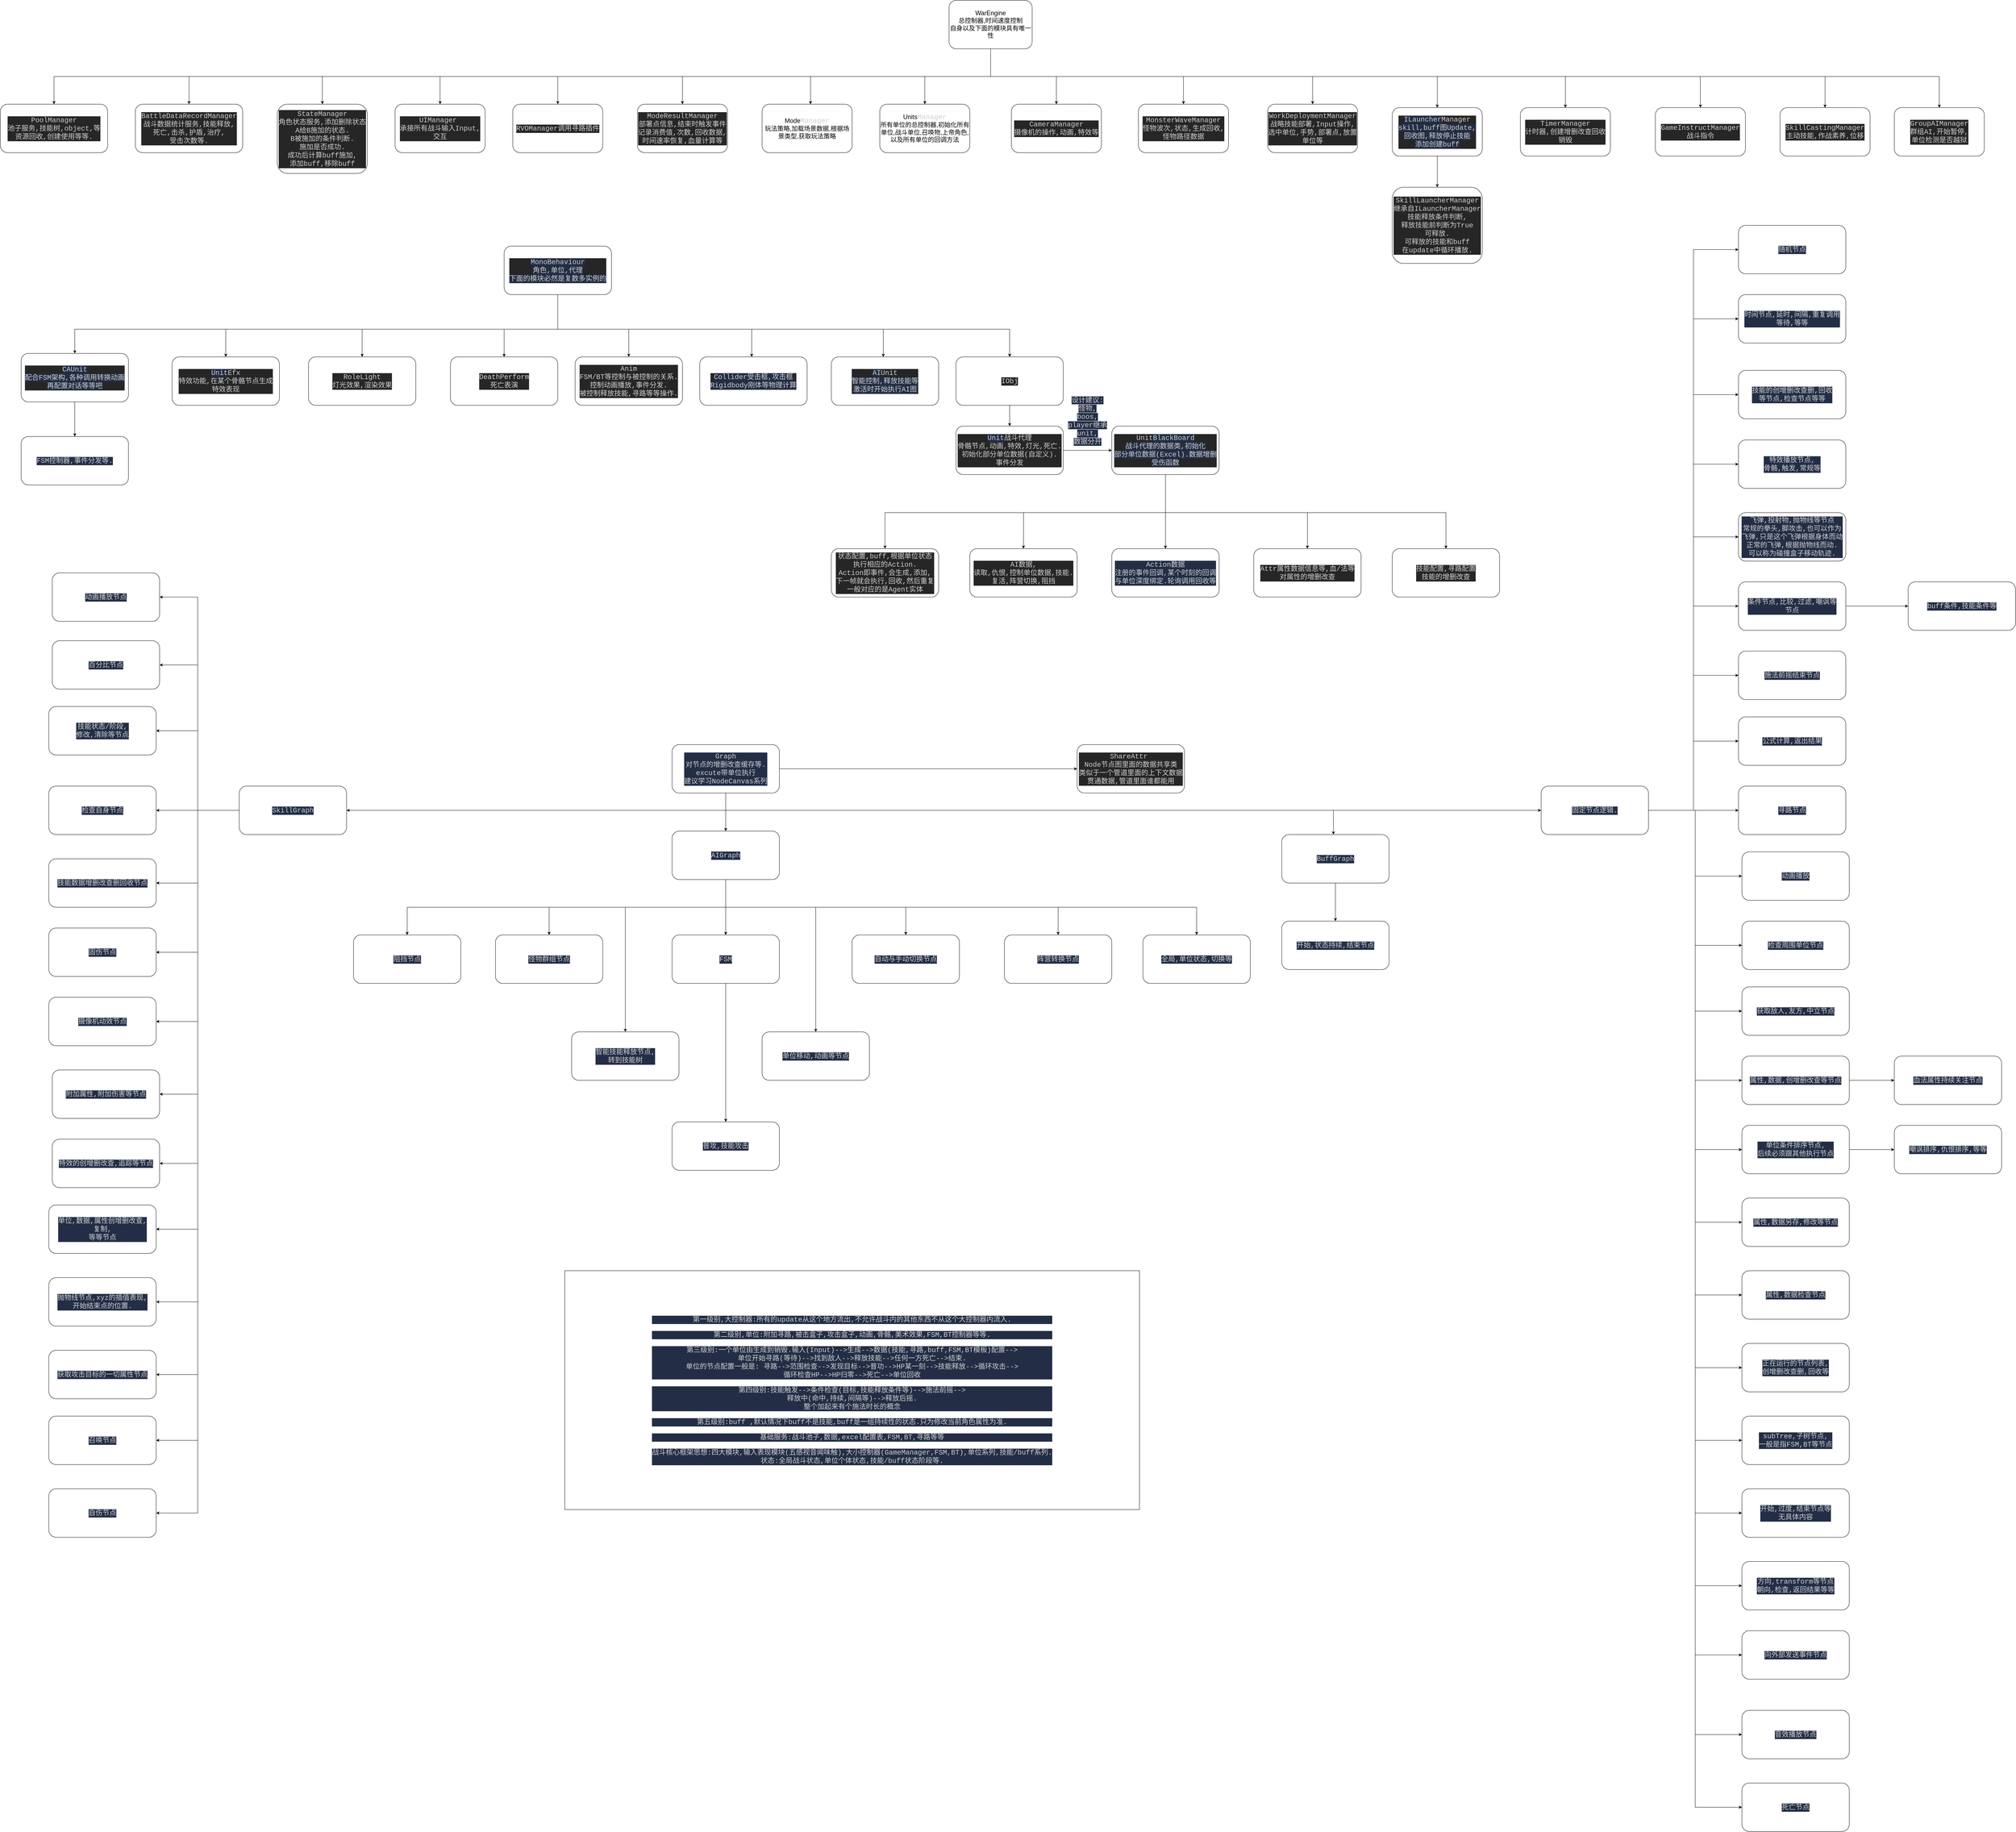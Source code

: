 <mxfile version="20.2.3" type="device"><diagram id="LhXxSo7P4wnoChXjevKr" name="第 1 页"><mxGraphModel dx="4543" dy="1217" grid="1" gridSize="10" guides="1" tooltips="1" connect="1" arrows="1" fold="1" page="1" pageScale="1" pageWidth="827" pageHeight="1169" math="0" shadow="0"><root><mxCell id="0"/><mxCell id="1" parent="0"/><mxCell id="EODqMe3rvBlt8sUZ0Be6-2" value="" style="edgeStyle=orthogonalEdgeStyle;rounded=0;orthogonalLoop=1;jettySize=auto;html=1;fontSize=18;" parent="1" source="jb4fEd_oyw57dwcxes0J-1" target="EODqMe3rvBlt8sUZ0Be6-1" edge="1"><mxGeometry relative="1" as="geometry"><Array as="points"><mxPoint x="400" y="320"/><mxPoint x="-120" y="320"/></Array></mxGeometry></mxCell><mxCell id="-T1V_WmTin5AQR1yTUdj-2" style="edgeStyle=orthogonalEdgeStyle;rounded=0;orthogonalLoop=1;jettySize=auto;html=1;entryX=0.5;entryY=0;entryDx=0;entryDy=0;fontSize=18;" parent="1" source="jb4fEd_oyw57dwcxes0J-1" target="-T1V_WmTin5AQR1yTUdj-1" edge="1"><mxGeometry relative="1" as="geometry"/></mxCell><mxCell id="-T1V_WmTin5AQR1yTUdj-4" style="edgeStyle=orthogonalEdgeStyle;rounded=0;orthogonalLoop=1;jettySize=auto;html=1;fontSize=18;" parent="1" source="jb4fEd_oyw57dwcxes0J-1" target="-T1V_WmTin5AQR1yTUdj-3" edge="1"><mxGeometry relative="1" as="geometry"/></mxCell><mxCell id="-T1V_WmTin5AQR1yTUdj-6" style="edgeStyle=orthogonalEdgeStyle;rounded=0;orthogonalLoop=1;jettySize=auto;html=1;fontSize=18;" parent="1" source="jb4fEd_oyw57dwcxes0J-1" target="-T1V_WmTin5AQR1yTUdj-5" edge="1"><mxGeometry relative="1" as="geometry"><Array as="points"><mxPoint x="400" y="320"/><mxPoint x="957" y="320"/></Array></mxGeometry></mxCell><mxCell id="-T1V_WmTin5AQR1yTUdj-8" style="edgeStyle=orthogonalEdgeStyle;rounded=0;orthogonalLoop=1;jettySize=auto;html=1;fontSize=18;" parent="1" source="jb4fEd_oyw57dwcxes0J-1" target="-T1V_WmTin5AQR1yTUdj-7" edge="1"><mxGeometry relative="1" as="geometry"><Array as="points"><mxPoint x="400" y="320"/><mxPoint x="1330" y="320"/></Array></mxGeometry></mxCell><mxCell id="mVnGcDSV5hBTHXxmMOT_-2" style="edgeStyle=orthogonalEdgeStyle;rounded=0;orthogonalLoop=1;jettySize=auto;html=1;" parent="1" source="jb4fEd_oyw57dwcxes0J-1" target="mVnGcDSV5hBTHXxmMOT_-1" edge="1"><mxGeometry relative="1" as="geometry"><Array as="points"><mxPoint x="400" y="320"/><mxPoint x="-490" y="320"/></Array></mxGeometry></mxCell><mxCell id="mVnGcDSV5hBTHXxmMOT_-4" style="edgeStyle=orthogonalEdgeStyle;rounded=0;orthogonalLoop=1;jettySize=auto;html=1;" parent="1" source="jb4fEd_oyw57dwcxes0J-1" target="mVnGcDSV5hBTHXxmMOT_-3" edge="1"><mxGeometry relative="1" as="geometry"><Array as="points"><mxPoint x="400" y="320"/><mxPoint x="-850" y="320"/></Array></mxGeometry></mxCell><mxCell id="mVnGcDSV5hBTHXxmMOT_-8" style="edgeStyle=orthogonalEdgeStyle;rounded=0;orthogonalLoop=1;jettySize=auto;html=1;" parent="1" source="jb4fEd_oyw57dwcxes0J-1" target="mVnGcDSV5hBTHXxmMOT_-6" edge="1"><mxGeometry relative="1" as="geometry"><Array as="points"><mxPoint x="400" y="320"/><mxPoint x="1690" y="320"/></Array></mxGeometry></mxCell><mxCell id="mVnGcDSV5hBTHXxmMOT_-10" style="edgeStyle=orthogonalEdgeStyle;rounded=0;orthogonalLoop=1;jettySize=auto;html=1;" parent="1" source="jb4fEd_oyw57dwcxes0J-1" target="mVnGcDSV5hBTHXxmMOT_-9" edge="1"><mxGeometry relative="1" as="geometry"><Array as="points"><mxPoint x="400" y="320"/><mxPoint x="2060" y="320"/></Array></mxGeometry></mxCell><mxCell id="mVnGcDSV5hBTHXxmMOT_-12" style="edgeStyle=orthogonalEdgeStyle;rounded=0;orthogonalLoop=1;jettySize=auto;html=1;" parent="1" source="jb4fEd_oyw57dwcxes0J-1" target="mVnGcDSV5hBTHXxmMOT_-11" edge="1"><mxGeometry relative="1" as="geometry"><Array as="points"><mxPoint x="400" y="320"/><mxPoint x="2450" y="320"/></Array></mxGeometry></mxCell><mxCell id="mVnGcDSV5hBTHXxmMOT_-14" style="edgeStyle=orthogonalEdgeStyle;rounded=0;orthogonalLoop=1;jettySize=auto;html=1;" parent="1" source="jb4fEd_oyw57dwcxes0J-1" target="mVnGcDSV5hBTHXxmMOT_-13" edge="1"><mxGeometry relative="1" as="geometry"><Array as="points"><mxPoint x="400" y="320"/><mxPoint x="-1190" y="320"/></Array></mxGeometry></mxCell><mxCell id="mVnGcDSV5hBTHXxmMOT_-16" style="edgeStyle=orthogonalEdgeStyle;rounded=0;orthogonalLoop=1;jettySize=auto;html=1;" parent="1" source="jb4fEd_oyw57dwcxes0J-1" target="mVnGcDSV5hBTHXxmMOT_-15" edge="1"><mxGeometry relative="1" as="geometry"><Array as="points"><mxPoint x="400" y="320"/><mxPoint x="-1530" y="320"/></Array></mxGeometry></mxCell><mxCell id="mVnGcDSV5hBTHXxmMOT_-18" style="edgeStyle=orthogonalEdgeStyle;rounded=0;orthogonalLoop=1;jettySize=auto;html=1;entryX=0.5;entryY=0;entryDx=0;entryDy=0;" parent="1" source="jb4fEd_oyw57dwcxes0J-1" target="mVnGcDSV5hBTHXxmMOT_-17" edge="1"><mxGeometry relative="1" as="geometry"><Array as="points"><mxPoint x="400" y="320"/><mxPoint x="-1915" y="320"/></Array></mxGeometry></mxCell><mxCell id="mVnGcDSV5hBTHXxmMOT_-20" style="edgeStyle=orthogonalEdgeStyle;rounded=0;orthogonalLoop=1;jettySize=auto;html=1;" parent="1" source="jb4fEd_oyw57dwcxes0J-1" target="mVnGcDSV5hBTHXxmMOT_-19" edge="1"><mxGeometry relative="1" as="geometry"><Array as="points"><mxPoint x="400" y="320"/><mxPoint x="2810" y="320"/></Array></mxGeometry></mxCell><mxCell id="lM44iIXTs4Hyi-iN2fvG-2" style="edgeStyle=orthogonalEdgeStyle;rounded=0;orthogonalLoop=1;jettySize=auto;html=1;" parent="1" source="jb4fEd_oyw57dwcxes0J-1" target="lM44iIXTs4Hyi-iN2fvG-1" edge="1"><mxGeometry relative="1" as="geometry"><Array as="points"><mxPoint x="400" y="320"/><mxPoint x="3140" y="320"/></Array></mxGeometry></mxCell><mxCell id="lM44iIXTs4Hyi-iN2fvG-4" style="edgeStyle=orthogonalEdgeStyle;rounded=0;orthogonalLoop=1;jettySize=auto;html=1;" parent="1" source="jb4fEd_oyw57dwcxes0J-1" target="lM44iIXTs4Hyi-iN2fvG-3" edge="1"><mxGeometry relative="1" as="geometry"><Array as="points"><mxPoint x="400" y="320"/><mxPoint x="-2305" y="320"/></Array></mxGeometry></mxCell><mxCell id="jb4fEd_oyw57dwcxes0J-1" value="&lt;font style=&quot;font-size: 18px;&quot;&gt;WarEngine&lt;br&gt;总控制器,时间速度控制&lt;br&gt;自身以及下面的模块具有唯一性&lt;br&gt;&lt;/font&gt;" style="rounded=1;whiteSpace=wrap;html=1;" parent="1" vertex="1"><mxGeometry x="280" y="100" width="240" height="140" as="geometry"/></mxCell><mxCell id="EODqMe3rvBlt8sUZ0Be6-1" value="&lt;font style=&quot;font-size: 18px;&quot;&gt;Mode&lt;span style=&quot;color: rgb(208, 208, 208); font-family: &amp;quot;Courier New&amp;quot;, monospace; font-size: 15pt; background-color: initial;&quot;&gt;Manager&lt;/span&gt;&lt;br&gt;玩法策略,加载场景数据,根据场景类型,获取玩法策略&lt;br&gt;&lt;/font&gt;" style="whiteSpace=wrap;html=1;rounded=1;" parent="1" vertex="1"><mxGeometry x="-260" y="400" width="260" height="140" as="geometry"/></mxCell><mxCell id="-T1V_WmTin5AQR1yTUdj-1" value="&lt;font style=&quot;font-size: 18px;&quot;&gt;Units&lt;span style=&quot;color: rgb(208, 208, 208); font-family: &amp;quot;Courier New&amp;quot;, monospace; font-size: 15pt; background-color: initial;&quot;&gt;Manager&lt;/span&gt;&lt;br&gt;所有单位的总控制器,初始化所有单位,战斗单位,召唤物,上帝角色,以及所有单位的回调方法&lt;br&gt;&lt;/font&gt;" style="whiteSpace=wrap;html=1;rounded=1;" parent="1" vertex="1"><mxGeometry x="80" y="400" width="260" height="140" as="geometry"/></mxCell><mxCell id="-T1V_WmTin5AQR1yTUdj-3" value="&lt;font style=&quot;font-size: 18px;&quot;&gt;&lt;pre style=&quot;background-color:#262626;color:#d0d0d0;font-family:'Courier New',monospace;font-size:15.0pt;&quot;&gt;CameraManager&lt;br&gt;摄像机的操作,动画,特效等&lt;/pre&gt;&lt;/font&gt;" style="whiteSpace=wrap;html=1;rounded=1;" parent="1" vertex="1"><mxGeometry x="460" y="400" width="260" height="140" as="geometry"/></mxCell><mxCell id="-T1V_WmTin5AQR1yTUdj-5" value="&lt;font style=&quot;font-size: 18px;&quot;&gt;&lt;pre style=&quot;background-color:#262626;color:#d0d0d0;font-family:'Courier New',monospace;font-size:15.0pt;&quot;&gt;&lt;pre style=&quot;font-family: &amp;quot;Courier New&amp;quot;, monospace; font-size: 15pt;&quot;&gt;MonsterWaveManager&lt;br&gt;怪物波次,状态,生成回收,&lt;br&gt;怪物路径数据&lt;/pre&gt;&lt;/pre&gt;&lt;/font&gt;" style="whiteSpace=wrap;html=1;rounded=1;" parent="1" vertex="1"><mxGeometry x="827" y="400" width="260" height="140" as="geometry"/></mxCell><mxCell id="-T1V_WmTin5AQR1yTUdj-7" value="&lt;font style=&quot;font-size: 18px;&quot;&gt;&lt;pre style=&quot;background-color:#262626;color:#d0d0d0;font-family:'Courier New',monospace;font-size:15.0pt;&quot;&gt;&lt;pre style=&quot;font-family: &amp;quot;Courier New&amp;quot;, monospace; font-size: 15pt;&quot;&gt;WorkDeploymentManager&lt;br&gt;战略技能部署,Input操作,&lt;br&gt;选中单位,手势,部署点,放置&lt;br&gt;单位等&lt;/pre&gt;&lt;/pre&gt;&lt;/font&gt;" style="whiteSpace=wrap;html=1;rounded=1;" parent="1" vertex="1"><mxGeometry x="1200" y="400" width="260" height="140" as="geometry"/></mxCell><mxCell id="mVnGcDSV5hBTHXxmMOT_-1" value="&lt;font style=&quot;font-size: 18px;&quot;&gt;&lt;pre style=&quot;background-color:#262626;color:#d0d0d0;font-family:'Courier New',monospace;font-size:15.0pt;&quot;&gt;ModeResultManager&lt;br&gt;部署点信息,结束时触发事件&lt;br&gt;记录消费值,次数,回收数据,&lt;br&gt;时间速率恢复,血量计算等&lt;/pre&gt;&lt;/font&gt;" style="whiteSpace=wrap;html=1;rounded=1;" parent="1" vertex="1"><mxGeometry x="-620" y="400" width="260" height="140" as="geometry"/></mxCell><mxCell id="mVnGcDSV5hBTHXxmMOT_-3" value="&lt;font style=&quot;font-size: 18px;&quot;&gt;&lt;pre style=&quot;background-color:#262626;color:#d0d0d0;font-family:'Courier New',monospace;font-size:15.0pt;&quot;&gt;&lt;pre style=&quot;font-family: &amp;quot;Courier New&amp;quot;, monospace; font-size: 15pt;&quot;&gt;RVOManager调用寻路插件&lt;br&gt;&lt;/pre&gt;&lt;/pre&gt;&lt;/font&gt;" style="whiteSpace=wrap;html=1;rounded=1;" parent="1" vertex="1"><mxGeometry x="-980" y="400" width="260" height="140" as="geometry"/></mxCell><mxCell id="mVnGcDSV5hBTHXxmMOT_-5" value="&lt;font style=&quot;font-size: 18px;&quot;&gt;&lt;pre style=&quot;background-color:#262626;color:#d0d0d0;font-family:'Courier New',monospace;font-size:15.0pt;&quot;&gt;&lt;pre style=&quot;font-family: &amp;quot;Courier New&amp;quot;, monospace; font-size: 15pt;&quot;&gt;SkillLauncherManager&lt;br&gt;继承自ILauncherManager&lt;br&gt;技能释放条件判断,&lt;br&gt;释放技能前判断为True&lt;br&gt;可释放.&lt;br&gt;可释放的技能和buff&lt;br&gt;在update中循环播放.&lt;/pre&gt;&lt;/pre&gt;&lt;/font&gt;" style="whiteSpace=wrap;html=1;rounded=1;" parent="1" vertex="1"><mxGeometry x="1560" y="640" width="260" height="220" as="geometry"/></mxCell><mxCell id="mVnGcDSV5hBTHXxmMOT_-7" style="edgeStyle=orthogonalEdgeStyle;rounded=0;orthogonalLoop=1;jettySize=auto;html=1;" parent="1" source="mVnGcDSV5hBTHXxmMOT_-6" target="mVnGcDSV5hBTHXxmMOT_-5" edge="1"><mxGeometry relative="1" as="geometry"/></mxCell><mxCell id="mVnGcDSV5hBTHXxmMOT_-6" value="&lt;font style=&quot;font-size: 18px;&quot;&gt;&lt;pre style=&quot;background-color:#262626;color:#d0d0d0;font-family:'Courier New',monospace;font-size:15.0pt;&quot;&gt;&lt;pre style=&quot;font-family: &amp;quot;Courier New&amp;quot;, monospace; font-size: 15pt;&quot;&gt;&lt;span style=&quot;background-color:#232e46;&quot;&gt;ILauncher&lt;/span&gt;Manager&lt;span style=&quot;background-color:#232e46;&quot;&gt;&lt;br&gt;&lt;/span&gt;&lt;span style=&quot;background-color:#232e46;&quot;&gt;skill,buff图Update,&lt;br&gt;回收图,释放停止技能&lt;br&gt;添加创建buff&lt;/span&gt;&lt;/pre&gt;&lt;/pre&gt;&lt;/font&gt;" style="whiteSpace=wrap;html=1;rounded=1;" parent="1" vertex="1"><mxGeometry x="1560" y="410" width="260" height="140" as="geometry"/></mxCell><mxCell id="mVnGcDSV5hBTHXxmMOT_-9" value="&lt;font style=&quot;font-size: 18px;&quot;&gt;&lt;pre style=&quot;background-color:#262626;color:#d0d0d0;font-family:'Courier New',monospace;font-size:15.0pt;&quot;&gt;&lt;pre style=&quot;font-family: &amp;quot;Courier New&amp;quot;, monospace; font-size: 15pt;&quot;&gt;TimerManager&lt;br&gt;计时器,创建增删改查回收&lt;br&gt;销毁&lt;/pre&gt;&lt;/pre&gt;&lt;/font&gt;" style="whiteSpace=wrap;html=1;rounded=1;" parent="1" vertex="1"><mxGeometry x="1930" y="410" width="260" height="140" as="geometry"/></mxCell><mxCell id="mVnGcDSV5hBTHXxmMOT_-11" value="&lt;font style=&quot;font-size: 18px;&quot;&gt;&lt;pre style=&quot;background-color:#262626;color:#d0d0d0;font-family:'Courier New',monospace;font-size:15.0pt;&quot;&gt;&lt;pre style=&quot;font-family: &amp;quot;Courier New&amp;quot;, monospace; font-size: 15pt;&quot;&gt;GameInstructManager&lt;br&gt;战斗指令&lt;/pre&gt;&lt;/pre&gt;&lt;/font&gt;" style="whiteSpace=wrap;html=1;rounded=1;" parent="1" vertex="1"><mxGeometry x="2320" y="410" width="260" height="140" as="geometry"/></mxCell><mxCell id="mVnGcDSV5hBTHXxmMOT_-13" value="&lt;font style=&quot;font-size: 18px;&quot;&gt;&lt;pre style=&quot;background-color:#262626;color:#d0d0d0;font-family:'Courier New',monospace;font-size:15.0pt;&quot;&gt;&lt;pre style=&quot;font-family: &amp;quot;Courier New&amp;quot;, monospace; font-size: 15pt;&quot;&gt;UIManager &lt;br&gt;承接所有战斗输入Input,&lt;br&gt;交互&lt;/pre&gt;&lt;/pre&gt;&lt;/font&gt;" style="whiteSpace=wrap;html=1;rounded=1;" parent="1" vertex="1"><mxGeometry x="-1320" y="400" width="260" height="140" as="geometry"/></mxCell><mxCell id="mVnGcDSV5hBTHXxmMOT_-15" value="&lt;font style=&quot;font-size: 18px;&quot;&gt;&lt;pre style=&quot;background-color:#262626;color:#d0d0d0;font-family:'Courier New',monospace;font-size:15.0pt;&quot;&gt;&lt;pre style=&quot;font-family: &amp;quot;Courier New&amp;quot;, monospace; font-size: 15pt;&quot;&gt;StateManager&lt;br&gt;角色状态服务,添加删除状态&lt;br&gt;A给B施加的状态.&lt;br&gt;B被施加的条件判断.&lt;br&gt;施加是否成功.&lt;br&gt;成功后计算buff施加,&lt;br&gt;添加buff,移除buff&lt;/pre&gt;&lt;/pre&gt;&lt;/font&gt;" style="whiteSpace=wrap;html=1;rounded=1;" parent="1" vertex="1"><mxGeometry x="-1660" y="400" width="260" height="200" as="geometry"/></mxCell><mxCell id="mVnGcDSV5hBTHXxmMOT_-17" value="&lt;font style=&quot;font-size: 18px;&quot;&gt;&lt;pre style=&quot;background-color:#262626;color:#d0d0d0;font-family:'Courier New',monospace;font-size:15.0pt;&quot;&gt;&lt;pre style=&quot;font-family: &amp;quot;Courier New&amp;quot;, monospace; font-size: 15pt;&quot;&gt;BattleDataRecordManager&lt;br&gt;战斗数据统计服务,技能释放,&lt;br&gt;死亡,击杀,护盾,治疗,&lt;br&gt;受击次数等.&lt;/pre&gt;&lt;/pre&gt;&lt;/font&gt;" style="whiteSpace=wrap;html=1;rounded=1;" parent="1" vertex="1"><mxGeometry x="-2070" y="400" width="310" height="140" as="geometry"/></mxCell><mxCell id="mVnGcDSV5hBTHXxmMOT_-19" value="&lt;font style=&quot;font-size: 18px;&quot;&gt;&lt;pre style=&quot;background-color:#262626;color:#d0d0d0;font-family:'Courier New',monospace;font-size:15.0pt;&quot;&gt;&lt;pre style=&quot;font-family: &amp;quot;Courier New&amp;quot;, monospace; font-size: 15pt;&quot;&gt;SkillCastingManager&lt;br&gt;主动技能,作战素养,位移&lt;/pre&gt;&lt;/pre&gt;&lt;/font&gt;" style="whiteSpace=wrap;html=1;rounded=1;" parent="1" vertex="1"><mxGeometry x="2680" y="410" width="260" height="140" as="geometry"/></mxCell><mxCell id="lM44iIXTs4Hyi-iN2fvG-1" value="&lt;font style=&quot;font-size: 18px;&quot;&gt;&lt;pre style=&quot;background-color:#262626;color:#d0d0d0;font-family:'Courier New',monospace;font-size:15.0pt;&quot;&gt;&lt;pre style=&quot;font-family: &amp;quot;Courier New&amp;quot;, monospace; font-size: 15pt;&quot;&gt;GroupAIManager&lt;br&gt;群组AI,开始暂停,&lt;br&gt;单位检测是否越狱&lt;/pre&gt;&lt;/pre&gt;&lt;/font&gt;" style="whiteSpace=wrap;html=1;rounded=1;" parent="1" vertex="1"><mxGeometry x="3010" y="410" width="260" height="140" as="geometry"/></mxCell><mxCell id="lM44iIXTs4Hyi-iN2fvG-3" value="&lt;font style=&quot;font-size: 18px;&quot;&gt;&lt;pre style=&quot;background-color:#262626;color:#d0d0d0;font-family:'Courier New',monospace;font-size:15.0pt;&quot;&gt;&lt;pre style=&quot;font-family: &amp;quot;Courier New&amp;quot;, monospace; font-size: 15pt;&quot;&gt;PoolManager&lt;br&gt;池子服务,技能树,object,等&lt;br&gt;资源回收,创建使用等等.&lt;/pre&gt;&lt;/pre&gt;&lt;/font&gt;" style="whiteSpace=wrap;html=1;rounded=1;" parent="1" vertex="1"><mxGeometry x="-2460" y="400" width="310" height="140" as="geometry"/></mxCell><mxCell id="lM44iIXTs4Hyi-iN2fvG-10" style="edgeStyle=orthogonalEdgeStyle;rounded=0;orthogonalLoop=1;jettySize=auto;html=1;" parent="1" source="lM44iIXTs4Hyi-iN2fvG-6" target="lM44iIXTs4Hyi-iN2fvG-9" edge="1"><mxGeometry relative="1" as="geometry"><Array as="points"><mxPoint x="-850" y="1050"/><mxPoint x="-2245" y="1050"/></Array></mxGeometry></mxCell><mxCell id="lM44iIXTs4Hyi-iN2fvG-12" style="edgeStyle=orthogonalEdgeStyle;rounded=0;orthogonalLoop=1;jettySize=auto;html=1;" parent="1" source="lM44iIXTs4Hyi-iN2fvG-6" target="lM44iIXTs4Hyi-iN2fvG-11" edge="1"><mxGeometry relative="1" as="geometry"><Array as="points"><mxPoint x="-850" y="1050"/><mxPoint x="455" y="1050"/></Array></mxGeometry></mxCell><mxCell id="q0ciBb03ZAiPMk4a2l6_-2" style="edgeStyle=orthogonalEdgeStyle;rounded=0;orthogonalLoop=1;jettySize=auto;html=1;" parent="1" source="lM44iIXTs4Hyi-iN2fvG-6" target="q0ciBb03ZAiPMk4a2l6_-1" edge="1"><mxGeometry relative="1" as="geometry"><Array as="points"><mxPoint x="-850" y="1050"/><mxPoint x="-1809" y="1050"/></Array></mxGeometry></mxCell><mxCell id="q0ciBb03ZAiPMk4a2l6_-4" style="edgeStyle=orthogonalEdgeStyle;rounded=0;orthogonalLoop=1;jettySize=auto;html=1;" parent="1" source="lM44iIXTs4Hyi-iN2fvG-6" target="q0ciBb03ZAiPMk4a2l6_-3" edge="1"><mxGeometry relative="1" as="geometry"><Array as="points"><mxPoint x="-850" y="1050"/><mxPoint x="90" y="1050"/></Array></mxGeometry></mxCell><mxCell id="q0ciBb03ZAiPMk4a2l6_-6" style="edgeStyle=orthogonalEdgeStyle;rounded=0;orthogonalLoop=1;jettySize=auto;html=1;" parent="1" source="lM44iIXTs4Hyi-iN2fvG-6" target="q0ciBb03ZAiPMk4a2l6_-5" edge="1"><mxGeometry relative="1" as="geometry"><Array as="points"><mxPoint x="-850" y="1050"/><mxPoint x="-290" y="1050"/></Array></mxGeometry></mxCell><mxCell id="q0ciBb03ZAiPMk4a2l6_-8" style="edgeStyle=orthogonalEdgeStyle;rounded=0;orthogonalLoop=1;jettySize=auto;html=1;" parent="1" source="lM44iIXTs4Hyi-iN2fvG-6" target="q0ciBb03ZAiPMk4a2l6_-7" edge="1"><mxGeometry relative="1" as="geometry"><Array as="points"><mxPoint x="-850" y="1050"/><mxPoint x="-1415" y="1050"/></Array></mxGeometry></mxCell><mxCell id="q0ciBb03ZAiPMk4a2l6_-10" style="edgeStyle=orthogonalEdgeStyle;rounded=0;orthogonalLoop=1;jettySize=auto;html=1;" parent="1" source="lM44iIXTs4Hyi-iN2fvG-6" target="q0ciBb03ZAiPMk4a2l6_-9" edge="1"><mxGeometry relative="1" as="geometry"><Array as="points"><mxPoint x="-850" y="1050"/><mxPoint x="-1005" y="1050"/></Array></mxGeometry></mxCell><mxCell id="q0ciBb03ZAiPMk4a2l6_-16" style="edgeStyle=orthogonalEdgeStyle;rounded=0;orthogonalLoop=1;jettySize=auto;html=1;" parent="1" source="lM44iIXTs4Hyi-iN2fvG-6" target="q0ciBb03ZAiPMk4a2l6_-15" edge="1"><mxGeometry relative="1" as="geometry"><Array as="points"><mxPoint x="-850" y="1050"/><mxPoint x="-645" y="1050"/></Array></mxGeometry></mxCell><mxCell id="lM44iIXTs4Hyi-iN2fvG-6" value="&lt;font style=&quot;font-size: 18px;&quot;&gt;&lt;pre style=&quot;background-color:#262626;color:#d0d0d0;font-family:'Courier New',monospace;font-size:15.0pt;&quot;&gt;&lt;pre style=&quot;font-family: &amp;quot;Courier New&amp;quot;, monospace; font-size: 15pt;&quot;&gt;&lt;span style=&quot;background-color:#232e46;&quot;&gt;MonoBehaviour&lt;br&gt;角色,单位,代理&lt;br/&gt;下面的模块必然是复数多实例的&lt;/span&gt;&lt;/pre&gt;&lt;/pre&gt;&lt;/font&gt;" style="whiteSpace=wrap;html=1;rounded=1;" parent="1" vertex="1"><mxGeometry x="-1005" y="810" width="310" height="140" as="geometry"/></mxCell><mxCell id="jEaWaXToVrD0atDNk6LC-4" style="edgeStyle=orthogonalEdgeStyle;rounded=0;orthogonalLoop=1;jettySize=auto;html=1;" parent="1" source="lM44iIXTs4Hyi-iN2fvG-9" target="jEaWaXToVrD0atDNk6LC-3" edge="1"><mxGeometry relative="1" as="geometry"/></mxCell><mxCell id="lM44iIXTs4Hyi-iN2fvG-9" value="&lt;font style=&quot;font-size: 18px;&quot;&gt;&lt;pre style=&quot;background-color:#262626;color:#d0d0d0;font-family:'Courier New',monospace;font-size:15.0pt;&quot;&gt;&lt;pre style=&quot;font-family: &amp;quot;Courier New&amp;quot;, monospace; font-size: 15pt;&quot;&gt;&lt;pre style=&quot;font-size: 15pt; font-family: &amp;quot;Courier New&amp;quot;, monospace;&quot;&gt;&lt;span style=&quot;background-color: rgb(35, 46, 70);&quot;&gt;CAUnit&lt;br&gt;配合FSM架构,各种调用转换动画&lt;br&gt;再配置对话等等吧&lt;/span&gt;&lt;/pre&gt;&lt;/pre&gt;&lt;/pre&gt;&lt;/font&gt;" style="whiteSpace=wrap;html=1;rounded=1;" parent="1" vertex="1"><mxGeometry x="-2400" y="1120" width="310" height="140" as="geometry"/></mxCell><mxCell id="jEaWaXToVrD0atDNk6LC-6" style="edgeStyle=orthogonalEdgeStyle;rounded=0;orthogonalLoop=1;jettySize=auto;html=1;entryX=0.5;entryY=0;entryDx=0;entryDy=0;" parent="1" source="lM44iIXTs4Hyi-iN2fvG-11" target="jEaWaXToVrD0atDNk6LC-5" edge="1"><mxGeometry relative="1" as="geometry"/></mxCell><mxCell id="lM44iIXTs4Hyi-iN2fvG-11" value="&lt;font style=&quot;font-size: 18px;&quot;&gt;&lt;pre style=&quot;background-color:#262626;color:#d0d0d0;font-family:'Courier New',monospace;font-size:15.0pt;&quot;&gt;&lt;pre style=&quot;font-family: &amp;quot;Courier New&amp;quot;, monospace; font-size: 15pt;&quot;&gt;IObj&lt;/pre&gt;&lt;/pre&gt;&lt;/font&gt;" style="whiteSpace=wrap;html=1;rounded=1;" parent="1" vertex="1"><mxGeometry x="300" y="1130" width="310" height="140" as="geometry"/></mxCell><mxCell id="jEaWaXToVrD0atDNk6LC-3" value="&lt;font style=&quot;font-size: 18px;&quot;&gt;&lt;pre style=&quot;color: rgb(208, 208, 208); font-family: &amp;quot;Courier New&amp;quot;, monospace; font-size: 15pt;&quot;&gt;&lt;pre style=&quot;font-family: &amp;quot;Courier New&amp;quot;, monospace; font-size: 15pt;&quot;&gt;&lt;pre style=&quot;font-size: 15pt; font-family: &amp;quot;Courier New&amp;quot;, monospace; background-color: rgb(35, 46, 70);&quot;&gt;FSM控制器,事件分发等.&lt;/pre&gt;&lt;/pre&gt;&lt;/pre&gt;&lt;/font&gt;" style="whiteSpace=wrap;html=1;rounded=1;" parent="1" vertex="1"><mxGeometry x="-2400" y="1360" width="310" height="140" as="geometry"/></mxCell><mxCell id="jEaWaXToVrD0atDNk6LC-9" style="edgeStyle=orthogonalEdgeStyle;rounded=0;orthogonalLoop=1;jettySize=auto;html=1;entryX=0;entryY=0.5;entryDx=0;entryDy=0;" parent="1" source="jEaWaXToVrD0atDNk6LC-5" target="jEaWaXToVrD0atDNk6LC-8" edge="1"><mxGeometry relative="1" as="geometry"/></mxCell><mxCell id="jEaWaXToVrD0atDNk6LC-5" value="&lt;font style=&quot;font-size: 18px;&quot;&gt;&lt;pre style=&quot;background-color:#262626;color:#d0d0d0;font-family:'Courier New',monospace;font-size:15.0pt;&quot;&gt;&lt;pre style=&quot;font-family: &amp;quot;Courier New&amp;quot;, monospace; font-size: 15pt;&quot;&gt;&lt;span style=&quot;background-color: rgb(35, 46, 70); font-size: 15pt;&quot;&gt;Unit&lt;/span&gt;战斗代理&lt;br&gt;骨骼节点,动画,特效,灯光,死亡.&lt;br&gt;初始化部分单位数据(自定义).&lt;br&gt;事件分发&lt;/pre&gt;&lt;/pre&gt;&lt;/font&gt;" style="whiteSpace=wrap;html=1;rounded=1;" parent="1" vertex="1"><mxGeometry x="300" y="1330" width="310" height="140" as="geometry"/></mxCell><mxCell id="q0ciBb03ZAiPMk4a2l6_-14" style="edgeStyle=orthogonalEdgeStyle;rounded=0;orthogonalLoop=1;jettySize=auto;html=1;" parent="1" source="jEaWaXToVrD0atDNk6LC-8" target="q0ciBb03ZAiPMk4a2l6_-13" edge="1"><mxGeometry relative="1" as="geometry"/></mxCell><mxCell id="q0ciBb03ZAiPMk4a2l6_-18" style="edgeStyle=orthogonalEdgeStyle;rounded=0;orthogonalLoop=1;jettySize=auto;html=1;" parent="1" source="jEaWaXToVrD0atDNk6LC-8" target="q0ciBb03ZAiPMk4a2l6_-17" edge="1"><mxGeometry relative="1" as="geometry"><Array as="points"><mxPoint x="905" y="1580"/><mxPoint x="495" y="1580"/></Array></mxGeometry></mxCell><mxCell id="a7841hfAFzb10c5DAC3M-2" style="edgeStyle=orthogonalEdgeStyle;rounded=0;orthogonalLoop=1;jettySize=auto;html=1;" parent="1" source="jEaWaXToVrD0atDNk6LC-8" target="a7841hfAFzb10c5DAC3M-1" edge="1"><mxGeometry relative="1" as="geometry"><Array as="points"><mxPoint x="905" y="1580"/><mxPoint x="1315" y="1580"/></Array></mxGeometry></mxCell><mxCell id="a7841hfAFzb10c5DAC3M-4" style="edgeStyle=orthogonalEdgeStyle;rounded=0;orthogonalLoop=1;jettySize=auto;html=1;" parent="1" source="jEaWaXToVrD0atDNk6LC-8" target="a7841hfAFzb10c5DAC3M-3" edge="1"><mxGeometry relative="1" as="geometry"><Array as="points"><mxPoint x="905" y="1580"/><mxPoint x="1715" y="1580"/></Array></mxGeometry></mxCell><mxCell id="Yw0_u1WkuRffc8vqgpCQ-2" style="edgeStyle=orthogonalEdgeStyle;rounded=0;orthogonalLoop=1;jettySize=auto;html=1;" parent="1" source="jEaWaXToVrD0atDNk6LC-8" target="Yw0_u1WkuRffc8vqgpCQ-1" edge="1"><mxGeometry relative="1" as="geometry"><Array as="points"><mxPoint x="905" y="1580"/><mxPoint x="95" y="1580"/></Array></mxGeometry></mxCell><mxCell id="jEaWaXToVrD0atDNk6LC-8" value="&lt;font style=&quot;font-size: 18px;&quot;&gt;&lt;pre style=&quot;background-color:#262626;color:#d0d0d0;font-family:'Courier New',monospace;font-size:15.0pt;&quot;&gt;&lt;pre style=&quot;font-family: &amp;quot;Courier New&amp;quot;, monospace; font-size: 15pt;&quot;&gt;Unit&lt;span style=&quot;background-color:#232e46;&quot;&gt;BlackBoard&lt;br&gt;战斗代理的数据类,初始化&lt;br&gt;部分单位数据(Excel).数据增删&lt;br&gt;受伤函数&lt;br&gt;&lt;/span&gt;&lt;/pre&gt;&lt;/pre&gt;&lt;/font&gt;" style="whiteSpace=wrap;html=1;rounded=1;" parent="1" vertex="1"><mxGeometry x="750" y="1330" width="310" height="140" as="geometry"/></mxCell><mxCell id="q0ciBb03ZAiPMk4a2l6_-1" value="&lt;font style=&quot;font-size: 18px;&quot;&gt;&lt;pre style=&quot;background-color:#262626;color:#d0d0d0;font-family:'Courier New',monospace;font-size:15.0pt;&quot;&gt;&lt;pre style=&quot;font-family: &amp;quot;Courier New&amp;quot;, monospace; font-size: 15pt;&quot;&gt;&lt;pre style=&quot;font-size: 15pt; font-family: &amp;quot;Courier New&amp;quot;, monospace;&quot;&gt;&lt;pre style=&quot;font-family: &amp;quot;Courier New&amp;quot;, monospace; font-size: 15pt;&quot;&gt;&lt;span style=&quot;background-color: rgb(35, 46, 70); font-size: 15pt;&quot;&gt;Unit&lt;/span&gt;Efx&lt;br&gt;特效功能,在某个骨骼节点生成&lt;br&gt;特效表现&lt;/pre&gt;&lt;/pre&gt;&lt;/pre&gt;&lt;/pre&gt;&lt;/font&gt;" style="whiteSpace=wrap;html=1;rounded=1;" parent="1" vertex="1"><mxGeometry x="-1964" y="1130" width="310" height="140" as="geometry"/></mxCell><mxCell id="q0ciBb03ZAiPMk4a2l6_-3" value="&lt;font style=&quot;font-size: 18px;&quot;&gt;&lt;pre style=&quot;background-color:#262626;color:#d0d0d0;font-family:'Courier New',monospace;font-size:15.0pt;&quot;&gt;&lt;pre style=&quot;font-family: &amp;quot;Courier New&amp;quot;, monospace; font-size: 15pt;&quot;&gt;&lt;span style=&quot;background-color:#232e46;&quot;&gt;AI&lt;/span&gt;Unit&lt;span style=&quot;background-color:#232e46;&quot;&gt;&lt;br&gt;&lt;/span&gt;&lt;span style=&quot;background-color:#232e46;&quot;&gt;智能控制,释放技能等&lt;br&gt;激活时开始执行AI图&lt;/span&gt;&lt;/pre&gt;&lt;/pre&gt;&lt;/font&gt;" style="whiteSpace=wrap;html=1;rounded=1;" parent="1" vertex="1"><mxGeometry x="-60" y="1130" width="310" height="140" as="geometry"/></mxCell><mxCell id="q0ciBb03ZAiPMk4a2l6_-5" value="&lt;font style=&quot;font-size: 18px;&quot;&gt;&lt;pre style=&quot;background-color:#262626;color:#d0d0d0;font-family:'Courier New',monospace;font-size:15.0pt;&quot;&gt;&lt;pre style=&quot;font-family: &amp;quot;Courier New&amp;quot;, monospace; font-size: 15pt;&quot;&gt;&lt;span style=&quot;background-color:#232e46;&quot;&gt;Collider受击框,攻击框&lt;br/&gt;Rigidbody刚体等物理计算&lt;/span&gt;&lt;/pre&gt;&lt;/pre&gt;&lt;/font&gt;" style="whiteSpace=wrap;html=1;rounded=1;" parent="1" vertex="1"><mxGeometry x="-440" y="1130" width="310" height="140" as="geometry"/></mxCell><mxCell id="q0ciBb03ZAiPMk4a2l6_-7" value="&lt;font style=&quot;font-size: 18px;&quot;&gt;&lt;pre style=&quot;background-color:#262626;color:#d0d0d0;font-family:'Courier New',monospace;font-size:15.0pt;&quot;&gt;&lt;pre style=&quot;font-family: &amp;quot;Courier New&amp;quot;, monospace; font-size: 15pt;&quot;&gt;&lt;pre style=&quot;font-size: 15pt; font-family: &amp;quot;Courier New&amp;quot;, monospace;&quot;&gt;&lt;pre style=&quot;font-family: &amp;quot;Courier New&amp;quot;, monospace; font-size: 15pt;&quot;&gt;RoleLight&lt;br&gt;灯光效果,渲染效果&lt;/pre&gt;&lt;/pre&gt;&lt;/pre&gt;&lt;/pre&gt;&lt;/font&gt;" style="whiteSpace=wrap;html=1;rounded=1;" parent="1" vertex="1"><mxGeometry x="-1570" y="1130" width="310" height="140" as="geometry"/></mxCell><mxCell id="q0ciBb03ZAiPMk4a2l6_-9" value="&lt;font style=&quot;font-size: 18px;&quot;&gt;&lt;pre style=&quot;background-color:#262626;color:#d0d0d0;font-family:'Courier New',monospace;font-size:15.0pt;&quot;&gt;&lt;pre style=&quot;font-family: &amp;quot;Courier New&amp;quot;, monospace; font-size: 15pt;&quot;&gt;&lt;pre style=&quot;font-size: 15pt; font-family: &amp;quot;Courier New&amp;quot;, monospace;&quot;&gt;&lt;pre style=&quot;font-family: &amp;quot;Courier New&amp;quot;, monospace; font-size: 15pt;&quot;&gt;DeathPerform&lt;br&gt;死亡表演&lt;/pre&gt;&lt;/pre&gt;&lt;/pre&gt;&lt;/pre&gt;&lt;/font&gt;" style="whiteSpace=wrap;html=1;rounded=1;" parent="1" vertex="1"><mxGeometry x="-1160" y="1130" width="310" height="140" as="geometry"/></mxCell><mxCell id="q0ciBb03ZAiPMk4a2l6_-13" value="&lt;font style=&quot;font-size: 18px;&quot;&gt;&lt;pre style=&quot;color: rgb(208, 208, 208); font-family: &amp;quot;Courier New&amp;quot;, monospace; font-size: 15pt;&quot;&gt;&lt;pre style=&quot;font-family: &amp;quot;Courier New&amp;quot;, monospace; font-size: 15pt; background-color: rgb(35, 46, 70);&quot;&gt;Action数据&lt;br&gt;注册的事件回调,某个时刻的回调&lt;br&gt;与单位深度绑定.轮询调用回收等&lt;/pre&gt;&lt;/pre&gt;&lt;/font&gt;" style="whiteSpace=wrap;html=1;rounded=1;" parent="1" vertex="1"><mxGeometry x="750" y="1684" width="310" height="140" as="geometry"/></mxCell><mxCell id="q0ciBb03ZAiPMk4a2l6_-15" value="&lt;font style=&quot;font-size: 18px;&quot;&gt;&lt;pre style=&quot;background-color:#262626;color:#d0d0d0;font-family:'Courier New',monospace;font-size:15.0pt;&quot;&gt;&lt;pre style=&quot;font-family: &amp;quot;Courier New&amp;quot;, monospace; font-size: 15pt;&quot;&gt;&lt;pre style=&quot;font-size: 15pt; font-family: &amp;quot;Courier New&amp;quot;, monospace;&quot;&gt;&lt;pre style=&quot;font-family: &amp;quot;Courier New&amp;quot;, monospace; font-size: 15pt;&quot;&gt;Anim&lt;br&gt;FSM/BT等控制与被控制的关系.&lt;br&gt;控制动画播放,事件分发.&lt;br&gt;被控制释放技能,寻路等等操作.&lt;/pre&gt;&lt;/pre&gt;&lt;/pre&gt;&lt;/pre&gt;&lt;/font&gt;" style="whiteSpace=wrap;html=1;rounded=1;" parent="1" vertex="1"><mxGeometry x="-800" y="1130" width="310" height="140" as="geometry"/></mxCell><mxCell id="q0ciBb03ZAiPMk4a2l6_-17" value="&lt;font style=&quot;font-size: 18px;&quot;&gt;&lt;pre style=&quot;background-color:#262626;color:#d0d0d0;font-family:'Courier New',monospace;font-size:15.0pt;&quot;&gt;&lt;pre style=&quot;font-family: &amp;quot;Courier New&amp;quot;, monospace; font-size: 15pt;&quot;&gt;AI数据,&lt;br&gt;读取,仇恨,控制单位数据,技能.&lt;br&gt;复活,阵营切换,阻挡&lt;/pre&gt;&lt;/pre&gt;&lt;/font&gt;" style="whiteSpace=wrap;html=1;rounded=1;" parent="1" vertex="1"><mxGeometry x="340" y="1684" width="310" height="140" as="geometry"/></mxCell><mxCell id="a7841hfAFzb10c5DAC3M-1" value="&lt;font style=&quot;font-size: 18px;&quot;&gt;&lt;pre style=&quot;background-color:#262626;color:#d0d0d0;font-family:'Courier New',monospace;font-size:15.0pt;&quot;&gt;&lt;pre style=&quot;font-family: &amp;quot;Courier New&amp;quot;, monospace; font-size: 15pt;&quot;&gt;Attr属性数据信息等,血/法等&lt;br/&gt;对属性的增删改查&lt;/pre&gt;&lt;/pre&gt;&lt;/font&gt;" style="whiteSpace=wrap;html=1;rounded=1;" parent="1" vertex="1"><mxGeometry x="1160" y="1684" width="310" height="140" as="geometry"/></mxCell><mxCell id="a7841hfAFzb10c5DAC3M-3" value="&lt;font style=&quot;font-size: 18px;&quot;&gt;&lt;pre style=&quot;background-color:#262626;color:#d0d0d0;font-family:'Courier New',monospace;font-size:15.0pt;&quot;&gt;&lt;pre style=&quot;font-family: &amp;quot;Courier New&amp;quot;, monospace; font-size: 15pt;&quot;&gt;技能配置,寻路配置&lt;br/&gt;技能的增删改查&lt;/pre&gt;&lt;/pre&gt;&lt;/font&gt;" style="whiteSpace=wrap;html=1;rounded=1;" parent="1" vertex="1"><mxGeometry x="1560" y="1684" width="310" height="140" as="geometry"/></mxCell><mxCell id="Yw0_u1WkuRffc8vqgpCQ-1" value="&lt;font style=&quot;font-size: 18px;&quot;&gt;&lt;pre style=&quot;background-color:#262626;color:#d0d0d0;font-family:'Courier New',monospace;font-size:15.0pt;&quot;&gt;&lt;pre style=&quot;font-family: &amp;quot;Courier New&amp;quot;, monospace; font-size: 15pt;&quot;&gt;状态配置,buff,根据单位状态&lt;br&gt;执行相应的Action.&lt;br&gt;Action即事件,会生成,添加,&lt;br&gt;下一帧就会执行,回收,然后重复&lt;br&gt;一般对应的是Agent实体&lt;/pre&gt;&lt;/pre&gt;&lt;/font&gt;" style="whiteSpace=wrap;html=1;rounded=1;" parent="1" vertex="1"><mxGeometry x="-60" y="1684" width="310" height="140" as="geometry"/></mxCell><mxCell id="Yw0_u1WkuRffc8vqgpCQ-5" style="edgeStyle=orthogonalEdgeStyle;rounded=0;orthogonalLoop=1;jettySize=auto;html=1;" parent="1" source="Yw0_u1WkuRffc8vqgpCQ-3" target="Yw0_u1WkuRffc8vqgpCQ-4" edge="1"><mxGeometry relative="1" as="geometry"/></mxCell><mxCell id="Yw0_u1WkuRffc8vqgpCQ-8" style="edgeStyle=orthogonalEdgeStyle;rounded=0;orthogonalLoop=1;jettySize=auto;html=1;" parent="1" source="Yw0_u1WkuRffc8vqgpCQ-3" target="Yw0_u1WkuRffc8vqgpCQ-7" edge="1"><mxGeometry relative="1" as="geometry"><Array as="points"><mxPoint x="-365" y="2440"/><mxPoint x="-1615" y="2440"/></Array></mxGeometry></mxCell><mxCell id="Yw0_u1WkuRffc8vqgpCQ-9" style="edgeStyle=orthogonalEdgeStyle;rounded=0;orthogonalLoop=1;jettySize=auto;html=1;" parent="1" source="Yw0_u1WkuRffc8vqgpCQ-3" target="Yw0_u1WkuRffc8vqgpCQ-6" edge="1"><mxGeometry relative="1" as="geometry"><Array as="points"><mxPoint x="-365" y="2440"/><mxPoint x="1390" y="2440"/></Array></mxGeometry></mxCell><mxCell id="eUA85hKPeeOfz30L0iPi-7" style="edgeStyle=orthogonalEdgeStyle;rounded=0;orthogonalLoop=1;jettySize=auto;html=1;" parent="1" source="Yw0_u1WkuRffc8vqgpCQ-3" target="eUA85hKPeeOfz30L0iPi-6" edge="1"><mxGeometry relative="1" as="geometry"><Array as="points"><mxPoint x="375" y="2440"/><mxPoint x="1355" y="2440"/></Array></mxGeometry></mxCell><mxCell id="UcapZSdu2AseOQ1QQsMS-30" style="edgeStyle=orthogonalEdgeStyle;rounded=0;orthogonalLoop=1;jettySize=auto;html=1;" parent="1" source="Yw0_u1WkuRffc8vqgpCQ-3" target="eUA85hKPeeOfz30L0iPi-4" edge="1"><mxGeometry relative="1" as="geometry"/></mxCell><mxCell id="Yw0_u1WkuRffc8vqgpCQ-3" value="&lt;font style=&quot;font-size: 18px;&quot;&gt;&lt;pre style=&quot;color: rgb(208, 208, 208); font-family: &amp;quot;Courier New&amp;quot;, monospace; font-size: 15pt;&quot;&gt;&lt;pre style=&quot;font-family: &amp;quot;Courier New&amp;quot;, monospace; font-size: 15pt; background-color: rgb(35, 46, 70);&quot;&gt;Graph&lt;br&gt;对节点的增删改查缓存等.&lt;br&gt;excute带单位执行&lt;br/&gt;建议学习NodeCanvas系列&lt;/pre&gt;&lt;/pre&gt;&lt;/font&gt;" style="whiteSpace=wrap;html=1;rounded=1;" parent="1" vertex="1"><mxGeometry x="-520" y="2250" width="310" height="140" as="geometry"/></mxCell><mxCell id="UcapZSdu2AseOQ1QQsMS-89" style="edgeStyle=orthogonalEdgeStyle;rounded=0;orthogonalLoop=1;jettySize=auto;html=1;entryX=0.5;entryY=0;entryDx=0;entryDy=0;" parent="1" source="Yw0_u1WkuRffc8vqgpCQ-4" target="UcapZSdu2AseOQ1QQsMS-88" edge="1"><mxGeometry relative="1" as="geometry"><Array as="points"><mxPoint x="-365" y="2720"/><mxPoint x="-875" y="2720"/></Array></mxGeometry></mxCell><mxCell id="UcapZSdu2AseOQ1QQsMS-91" style="edgeStyle=orthogonalEdgeStyle;rounded=0;orthogonalLoop=1;jettySize=auto;html=1;" parent="1" source="Yw0_u1WkuRffc8vqgpCQ-4" target="UcapZSdu2AseOQ1QQsMS-90" edge="1"><mxGeometry relative="1" as="geometry"/></mxCell><mxCell id="UcapZSdu2AseOQ1QQsMS-93" style="edgeStyle=orthogonalEdgeStyle;rounded=0;orthogonalLoop=1;jettySize=auto;html=1;" parent="1" source="Yw0_u1WkuRffc8vqgpCQ-4" target="UcapZSdu2AseOQ1QQsMS-92" edge="1"><mxGeometry relative="1" as="geometry"><Array as="points"><mxPoint x="-365" y="2720"/><mxPoint x="155" y="2720"/></Array></mxGeometry></mxCell><mxCell id="UcapZSdu2AseOQ1QQsMS-95" style="edgeStyle=orthogonalEdgeStyle;rounded=0;orthogonalLoop=1;jettySize=auto;html=1;" parent="1" source="Yw0_u1WkuRffc8vqgpCQ-4" target="UcapZSdu2AseOQ1QQsMS-94" edge="1"><mxGeometry relative="1" as="geometry"><Array as="points"><mxPoint x="-365" y="2720"/><mxPoint x="-1285" y="2720"/></Array></mxGeometry></mxCell><mxCell id="UcapZSdu2AseOQ1QQsMS-97" style="edgeStyle=orthogonalEdgeStyle;rounded=0;orthogonalLoop=1;jettySize=auto;html=1;" parent="1" source="Yw0_u1WkuRffc8vqgpCQ-4" target="UcapZSdu2AseOQ1QQsMS-96" edge="1"><mxGeometry relative="1" as="geometry"><Array as="points"><mxPoint x="-365" y="2720"/><mxPoint x="595" y="2720"/></Array></mxGeometry></mxCell><mxCell id="UcapZSdu2AseOQ1QQsMS-99" style="edgeStyle=orthogonalEdgeStyle;rounded=0;orthogonalLoop=1;jettySize=auto;html=1;" parent="1" source="Yw0_u1WkuRffc8vqgpCQ-4" target="UcapZSdu2AseOQ1QQsMS-98" edge="1"><mxGeometry relative="1" as="geometry"><Array as="points"><mxPoint x="-365" y="2720"/><mxPoint x="995" y="2720"/></Array></mxGeometry></mxCell><mxCell id="UcapZSdu2AseOQ1QQsMS-101" style="edgeStyle=orthogonalEdgeStyle;rounded=0;orthogonalLoop=1;jettySize=auto;html=1;" parent="1" source="Yw0_u1WkuRffc8vqgpCQ-4" target="UcapZSdu2AseOQ1QQsMS-100" edge="1"><mxGeometry relative="1" as="geometry"><Array as="points"><mxPoint x="-365" y="2720"/><mxPoint x="-655" y="2720"/></Array></mxGeometry></mxCell><mxCell id="UcapZSdu2AseOQ1QQsMS-103" style="edgeStyle=orthogonalEdgeStyle;rounded=0;orthogonalLoop=1;jettySize=auto;html=1;" parent="1" source="Yw0_u1WkuRffc8vqgpCQ-4" target="UcapZSdu2AseOQ1QQsMS-102" edge="1"><mxGeometry relative="1" as="geometry"><Array as="points"><mxPoint x="-365" y="2720"/><mxPoint x="-105" y="2720"/></Array></mxGeometry></mxCell><mxCell id="Yw0_u1WkuRffc8vqgpCQ-4" value="&lt;font style=&quot;font-size: 18px;&quot;&gt;&lt;pre style=&quot;color: rgb(208, 208, 208); font-family: &amp;quot;Courier New&amp;quot;, monospace; font-size: 15pt;&quot;&gt;&lt;pre style=&quot;font-family: &amp;quot;Courier New&amp;quot;, monospace; font-size: 15pt; background-color: rgb(35, 46, 70);&quot;&gt;AIGraph&lt;/pre&gt;&lt;/pre&gt;&lt;/font&gt;" style="whiteSpace=wrap;html=1;rounded=1;" parent="1" vertex="1"><mxGeometry x="-520" y="2500" width="310" height="140" as="geometry"/></mxCell><mxCell id="UcapZSdu2AseOQ1QQsMS-32" style="edgeStyle=orthogonalEdgeStyle;rounded=0;orthogonalLoop=1;jettySize=auto;html=1;" parent="1" source="Yw0_u1WkuRffc8vqgpCQ-6" target="UcapZSdu2AseOQ1QQsMS-31" edge="1"><mxGeometry relative="1" as="geometry"/></mxCell><mxCell id="Yw0_u1WkuRffc8vqgpCQ-6" value="&lt;font style=&quot;font-size: 18px;&quot;&gt;&lt;pre style=&quot;color: rgb(208, 208, 208); font-family: &amp;quot;Courier New&amp;quot;, monospace; font-size: 15pt;&quot;&gt;&lt;pre style=&quot;font-family: &amp;quot;Courier New&amp;quot;, monospace; font-size: 15pt; background-color: rgb(35, 46, 70);&quot;&gt;BuffGraph&lt;/pre&gt;&lt;/pre&gt;&lt;/font&gt;" style="whiteSpace=wrap;html=1;rounded=1;" parent="1" vertex="1"><mxGeometry x="1241" y="2510" width="310" height="140" as="geometry"/></mxCell><mxCell id="UcapZSdu2AseOQ1QQsMS-50" style="edgeStyle=orthogonalEdgeStyle;rounded=0;orthogonalLoop=1;jettySize=auto;html=1;" parent="1" source="Yw0_u1WkuRffc8vqgpCQ-7" target="UcapZSdu2AseOQ1QQsMS-49" edge="1"><mxGeometry relative="1" as="geometry"/></mxCell><mxCell id="UcapZSdu2AseOQ1QQsMS-57" style="edgeStyle=orthogonalEdgeStyle;rounded=0;orthogonalLoop=1;jettySize=auto;html=1;" parent="1" source="Yw0_u1WkuRffc8vqgpCQ-7" target="UcapZSdu2AseOQ1QQsMS-56" edge="1"><mxGeometry relative="1" as="geometry"><Array as="points"><mxPoint x="-1890" y="2440"/><mxPoint x="-1890" y="2020"/></Array></mxGeometry></mxCell><mxCell id="UcapZSdu2AseOQ1QQsMS-59" style="edgeStyle=orthogonalEdgeStyle;rounded=0;orthogonalLoop=1;jettySize=auto;html=1;" parent="1" source="Yw0_u1WkuRffc8vqgpCQ-7" target="UcapZSdu2AseOQ1QQsMS-58" edge="1"><mxGeometry relative="1" as="geometry"><Array as="points"><mxPoint x="-1890" y="2440"/><mxPoint x="-1890" y="2210"/></Array></mxGeometry></mxCell><mxCell id="UcapZSdu2AseOQ1QQsMS-62" style="edgeStyle=orthogonalEdgeStyle;rounded=0;orthogonalLoop=1;jettySize=auto;html=1;entryX=1;entryY=0.5;entryDx=0;entryDy=0;" parent="1" source="Yw0_u1WkuRffc8vqgpCQ-7" target="UcapZSdu2AseOQ1QQsMS-53" edge="1"><mxGeometry relative="1" as="geometry"/></mxCell><mxCell id="UcapZSdu2AseOQ1QQsMS-63" style="edgeStyle=orthogonalEdgeStyle;rounded=0;orthogonalLoop=1;jettySize=auto;html=1;entryX=1;entryY=0.5;entryDx=0;entryDy=0;" parent="1" source="Yw0_u1WkuRffc8vqgpCQ-7" target="UcapZSdu2AseOQ1QQsMS-51" edge="1"><mxGeometry relative="1" as="geometry"/></mxCell><mxCell id="UcapZSdu2AseOQ1QQsMS-65" style="edgeStyle=orthogonalEdgeStyle;rounded=0;orthogonalLoop=1;jettySize=auto;html=1;entryX=1;entryY=0.5;entryDx=0;entryDy=0;" parent="1" source="Yw0_u1WkuRffc8vqgpCQ-7" target="UcapZSdu2AseOQ1QQsMS-64" edge="1"><mxGeometry relative="1" as="geometry"/></mxCell><mxCell id="UcapZSdu2AseOQ1QQsMS-67" style="edgeStyle=orthogonalEdgeStyle;rounded=0;orthogonalLoop=1;jettySize=auto;html=1;entryX=1;entryY=0.5;entryDx=0;entryDy=0;" parent="1" source="Yw0_u1WkuRffc8vqgpCQ-7" target="UcapZSdu2AseOQ1QQsMS-66" edge="1"><mxGeometry relative="1" as="geometry"><Array as="points"><mxPoint x="-1890" y="2440"/><mxPoint x="-1890" y="1824"/></Array></mxGeometry></mxCell><mxCell id="UcapZSdu2AseOQ1QQsMS-70" style="edgeStyle=orthogonalEdgeStyle;rounded=0;orthogonalLoop=1;jettySize=auto;html=1;entryX=1;entryY=0.5;entryDx=0;entryDy=0;" parent="1" source="Yw0_u1WkuRffc8vqgpCQ-7" target="UcapZSdu2AseOQ1QQsMS-68" edge="1"><mxGeometry relative="1" as="geometry"><Array as="points"><mxPoint x="-1890" y="2440"/><mxPoint x="-1890" y="3260"/></Array></mxGeometry></mxCell><mxCell id="UcapZSdu2AseOQ1QQsMS-72" style="edgeStyle=orthogonalEdgeStyle;rounded=0;orthogonalLoop=1;jettySize=auto;html=1;entryX=1;entryY=0.5;entryDx=0;entryDy=0;" parent="1" source="Yw0_u1WkuRffc8vqgpCQ-7" target="UcapZSdu2AseOQ1QQsMS-71" edge="1"><mxGeometry relative="1" as="geometry"><Array as="points"><mxPoint x="-1890" y="2440"/><mxPoint x="-1890" y="3460"/></Array></mxGeometry></mxCell><mxCell id="UcapZSdu2AseOQ1QQsMS-76" style="edgeStyle=orthogonalEdgeStyle;rounded=0;orthogonalLoop=1;jettySize=auto;html=1;entryX=1;entryY=0.5;entryDx=0;entryDy=0;" parent="1" source="Yw0_u1WkuRffc8vqgpCQ-7" target="UcapZSdu2AseOQ1QQsMS-75" edge="1"><mxGeometry relative="1" as="geometry"/></mxCell><mxCell id="UcapZSdu2AseOQ1QQsMS-78" style="edgeStyle=orthogonalEdgeStyle;rounded=0;orthogonalLoop=1;jettySize=auto;html=1;entryX=1;entryY=0.5;entryDx=0;entryDy=0;" parent="1" source="Yw0_u1WkuRffc8vqgpCQ-7" target="UcapZSdu2AseOQ1QQsMS-77" edge="1"><mxGeometry relative="1" as="geometry"><Array as="points"><mxPoint x="-1890" y="2440"/><mxPoint x="-1890" y="3860"/></Array></mxGeometry></mxCell><mxCell id="UcapZSdu2AseOQ1QQsMS-80" style="edgeStyle=orthogonalEdgeStyle;rounded=0;orthogonalLoop=1;jettySize=auto;html=1;entryX=1;entryY=0.5;entryDx=0;entryDy=0;" parent="1" source="Yw0_u1WkuRffc8vqgpCQ-7" target="UcapZSdu2AseOQ1QQsMS-79" edge="1"><mxGeometry relative="1" as="geometry"/></mxCell><mxCell id="UcapZSdu2AseOQ1QQsMS-82" style="edgeStyle=orthogonalEdgeStyle;rounded=0;orthogonalLoop=1;jettySize=auto;html=1;entryX=1;entryY=0.5;entryDx=0;entryDy=0;" parent="1" source="Yw0_u1WkuRffc8vqgpCQ-7" target="UcapZSdu2AseOQ1QQsMS-81" edge="1"><mxGeometry relative="1" as="geometry"/></mxCell><mxCell id="UcapZSdu2AseOQ1QQsMS-87" style="edgeStyle=orthogonalEdgeStyle;rounded=0;orthogonalLoop=1;jettySize=auto;html=1;entryX=1;entryY=0.5;entryDx=0;entryDy=0;" parent="1" source="Yw0_u1WkuRffc8vqgpCQ-7" target="UcapZSdu2AseOQ1QQsMS-86" edge="1"><mxGeometry relative="1" as="geometry"/></mxCell><mxCell id="Yw0_u1WkuRffc8vqgpCQ-7" value="&lt;font style=&quot;font-size: 18px;&quot;&gt;&lt;pre style=&quot;color: rgb(208, 208, 208); font-family: &amp;quot;Courier New&amp;quot;, monospace; font-size: 15pt;&quot;&gt;&lt;pre style=&quot;font-family: &amp;quot;Courier New&amp;quot;, monospace; font-size: 15pt; background-color: rgb(35, 46, 70);&quot;&gt;SkillGraph&lt;/pre&gt;&lt;/pre&gt;&lt;/font&gt;" style="whiteSpace=wrap;html=1;rounded=1;" parent="1" vertex="1"><mxGeometry x="-1770" y="2370" width="310" height="140" as="geometry"/></mxCell><mxCell id="eUA85hKPeeOfz30L0iPi-1" value="&lt;pre style=&quot;color: rgb(208, 208, 208); font-size: 15pt; font-family: &amp;quot;Courier New&amp;quot;, monospace;&quot;&gt;&lt;span style=&quot;background-color: rgb(35, 46, 70);&quot;&gt;设计建议:&lt;br/&gt;怪物,&lt;br/&gt;boos,&lt;br/&gt;player继承&lt;br/&gt;unit,&lt;br/&gt;数据分开&lt;/span&gt;&lt;/pre&gt;" style="text;html=1;strokeColor=none;fillColor=none;align=center;verticalAlign=middle;whiteSpace=wrap;rounded=0;" parent="1" vertex="1"><mxGeometry x="610" y="1230" width="140" height="170" as="geometry"/></mxCell><mxCell id="eUA85hKPeeOfz30L0iPi-4" value="&lt;font style=&quot;font-size: 18px;&quot;&gt;&lt;pre style=&quot;color: rgb(208, 208, 208); font-family: &amp;quot;Courier New&amp;quot;, monospace; font-size: 15pt;&quot;&gt;&lt;pre style=&quot;font-family: &amp;quot;Courier New&amp;quot;, monospace; font-size: 15pt; background-color: rgb(35, 46, 70);&quot;&gt;&lt;pre style=&quot;background-color: rgb(38, 38, 38); font-family: &amp;quot;Courier New&amp;quot;, monospace; font-size: 15pt;&quot;&gt;ShareAttr &lt;br&gt;Node节点图里面的数据共享类&lt;br&gt;类似于一个管道里面的上下文数据&lt;br/&gt;贯通数据,管道里面谁都能用&lt;/pre&gt;&lt;/pre&gt;&lt;/pre&gt;&lt;/font&gt;" style="whiteSpace=wrap;html=1;rounded=1;" parent="1" vertex="1"><mxGeometry x="650" y="2250" width="310" height="140" as="geometry"/></mxCell><mxCell id="eUA85hKPeeOfz30L0iPi-9" style="edgeStyle=orthogonalEdgeStyle;rounded=0;orthogonalLoop=1;jettySize=auto;html=1;" parent="1" source="eUA85hKPeeOfz30L0iPi-6" target="eUA85hKPeeOfz30L0iPi-8" edge="1"><mxGeometry relative="1" as="geometry"/></mxCell><mxCell id="UcapZSdu2AseOQ1QQsMS-2" style="edgeStyle=orthogonalEdgeStyle;rounded=0;orthogonalLoop=1;jettySize=auto;html=1;entryX=0;entryY=0.5;entryDx=0;entryDy=0;" parent="1" source="eUA85hKPeeOfz30L0iPi-6" target="UcapZSdu2AseOQ1QQsMS-1" edge="1"><mxGeometry relative="1" as="geometry"/></mxCell><mxCell id="UcapZSdu2AseOQ1QQsMS-4" style="edgeStyle=orthogonalEdgeStyle;rounded=0;orthogonalLoop=1;jettySize=auto;html=1;entryX=0;entryY=0.5;entryDx=0;entryDy=0;" parent="1" source="eUA85hKPeeOfz30L0iPi-6" target="UcapZSdu2AseOQ1QQsMS-3" edge="1"><mxGeometry relative="1" as="geometry"/></mxCell><mxCell id="UcapZSdu2AseOQ1QQsMS-6" style="edgeStyle=orthogonalEdgeStyle;rounded=0;orthogonalLoop=1;jettySize=auto;html=1;entryX=0;entryY=0.5;entryDx=0;entryDy=0;" parent="1" source="eUA85hKPeeOfz30L0iPi-6" target="UcapZSdu2AseOQ1QQsMS-5" edge="1"><mxGeometry relative="1" as="geometry"/></mxCell><mxCell id="UcapZSdu2AseOQ1QQsMS-8" style="edgeStyle=orthogonalEdgeStyle;rounded=0;orthogonalLoop=1;jettySize=auto;html=1;entryX=0;entryY=0.5;entryDx=0;entryDy=0;" parent="1" source="eUA85hKPeeOfz30L0iPi-6" target="UcapZSdu2AseOQ1QQsMS-7" edge="1"><mxGeometry relative="1" as="geometry"/></mxCell><mxCell id="UcapZSdu2AseOQ1QQsMS-10" style="edgeStyle=orthogonalEdgeStyle;rounded=0;orthogonalLoop=1;jettySize=auto;html=1;entryX=0;entryY=0.5;entryDx=0;entryDy=0;" parent="1" source="eUA85hKPeeOfz30L0iPi-6" target="UcapZSdu2AseOQ1QQsMS-9" edge="1"><mxGeometry relative="1" as="geometry"/></mxCell><mxCell id="UcapZSdu2AseOQ1QQsMS-12" style="edgeStyle=orthogonalEdgeStyle;rounded=0;orthogonalLoop=1;jettySize=auto;html=1;entryX=0;entryY=0.5;entryDx=0;entryDy=0;" parent="1" source="eUA85hKPeeOfz30L0iPi-6" target="UcapZSdu2AseOQ1QQsMS-11" edge="1"><mxGeometry relative="1" as="geometry"/></mxCell><mxCell id="UcapZSdu2AseOQ1QQsMS-14" style="edgeStyle=orthogonalEdgeStyle;rounded=0;orthogonalLoop=1;jettySize=auto;html=1;entryX=0;entryY=0.5;entryDx=0;entryDy=0;" parent="1" source="eUA85hKPeeOfz30L0iPi-6" target="UcapZSdu2AseOQ1QQsMS-13" edge="1"><mxGeometry relative="1" as="geometry"/></mxCell><mxCell id="UcapZSdu2AseOQ1QQsMS-16" style="edgeStyle=orthogonalEdgeStyle;rounded=0;orthogonalLoop=1;jettySize=auto;html=1;entryX=0;entryY=0.5;entryDx=0;entryDy=0;" parent="1" source="eUA85hKPeeOfz30L0iPi-6" target="UcapZSdu2AseOQ1QQsMS-15" edge="1"><mxGeometry relative="1" as="geometry"/></mxCell><mxCell id="UcapZSdu2AseOQ1QQsMS-18" style="edgeStyle=orthogonalEdgeStyle;rounded=0;orthogonalLoop=1;jettySize=auto;html=1;entryX=0;entryY=0.5;entryDx=0;entryDy=0;" parent="1" source="eUA85hKPeeOfz30L0iPi-6" target="UcapZSdu2AseOQ1QQsMS-17" edge="1"><mxGeometry relative="1" as="geometry"/></mxCell><mxCell id="UcapZSdu2AseOQ1QQsMS-25" style="edgeStyle=orthogonalEdgeStyle;rounded=0;orthogonalLoop=1;jettySize=auto;html=1;entryX=0;entryY=0.5;entryDx=0;entryDy=0;" parent="1" source="eUA85hKPeeOfz30L0iPi-6" target="UcapZSdu2AseOQ1QQsMS-24" edge="1"><mxGeometry relative="1" as="geometry"/></mxCell><mxCell id="UcapZSdu2AseOQ1QQsMS-27" style="edgeStyle=orthogonalEdgeStyle;rounded=0;orthogonalLoop=1;jettySize=auto;html=1;entryX=0;entryY=0.5;entryDx=0;entryDy=0;" parent="1" source="eUA85hKPeeOfz30L0iPi-6" target="UcapZSdu2AseOQ1QQsMS-26" edge="1"><mxGeometry relative="1" as="geometry"/></mxCell><mxCell id="UcapZSdu2AseOQ1QQsMS-29" style="edgeStyle=orthogonalEdgeStyle;rounded=0;orthogonalLoop=1;jettySize=auto;html=1;entryX=0;entryY=0.5;entryDx=0;entryDy=0;" parent="1" source="eUA85hKPeeOfz30L0iPi-6" target="UcapZSdu2AseOQ1QQsMS-28" edge="1"><mxGeometry relative="1" as="geometry"/></mxCell><mxCell id="UcapZSdu2AseOQ1QQsMS-34" style="edgeStyle=orthogonalEdgeStyle;rounded=0;orthogonalLoop=1;jettySize=auto;html=1;entryX=0;entryY=0.5;entryDx=0;entryDy=0;" parent="1" source="eUA85hKPeeOfz30L0iPi-6" target="UcapZSdu2AseOQ1QQsMS-33" edge="1"><mxGeometry relative="1" as="geometry"/></mxCell><mxCell id="UcapZSdu2AseOQ1QQsMS-36" style="edgeStyle=orthogonalEdgeStyle;rounded=0;orthogonalLoop=1;jettySize=auto;html=1;entryX=0;entryY=0.5;entryDx=0;entryDy=0;" parent="1" source="eUA85hKPeeOfz30L0iPi-6" target="UcapZSdu2AseOQ1QQsMS-35" edge="1"><mxGeometry relative="1" as="geometry"/></mxCell><mxCell id="UcapZSdu2AseOQ1QQsMS-38" style="edgeStyle=orthogonalEdgeStyle;rounded=0;orthogonalLoop=1;jettySize=auto;html=1;entryX=0;entryY=0.5;entryDx=0;entryDy=0;" parent="1" source="eUA85hKPeeOfz30L0iPi-6" target="UcapZSdu2AseOQ1QQsMS-37" edge="1"><mxGeometry relative="1" as="geometry"/></mxCell><mxCell id="UcapZSdu2AseOQ1QQsMS-41" style="edgeStyle=orthogonalEdgeStyle;rounded=0;orthogonalLoop=1;jettySize=auto;html=1;entryX=0;entryY=0.5;entryDx=0;entryDy=0;" parent="1" source="eUA85hKPeeOfz30L0iPi-6" target="UcapZSdu2AseOQ1QQsMS-39" edge="1"><mxGeometry relative="1" as="geometry"/></mxCell><mxCell id="UcapZSdu2AseOQ1QQsMS-42" style="edgeStyle=orthogonalEdgeStyle;rounded=0;orthogonalLoop=1;jettySize=auto;html=1;entryX=0;entryY=0.5;entryDx=0;entryDy=0;" parent="1" source="eUA85hKPeeOfz30L0iPi-6" target="UcapZSdu2AseOQ1QQsMS-40" edge="1"><mxGeometry relative="1" as="geometry"/></mxCell><mxCell id="UcapZSdu2AseOQ1QQsMS-44" style="edgeStyle=orthogonalEdgeStyle;rounded=0;orthogonalLoop=1;jettySize=auto;html=1;entryX=0;entryY=0.5;entryDx=0;entryDy=0;" parent="1" source="eUA85hKPeeOfz30L0iPi-6" target="UcapZSdu2AseOQ1QQsMS-43" edge="1"><mxGeometry relative="1" as="geometry"/></mxCell><mxCell id="UcapZSdu2AseOQ1QQsMS-48" style="edgeStyle=orthogonalEdgeStyle;rounded=0;orthogonalLoop=1;jettySize=auto;html=1;entryX=0;entryY=0.5;entryDx=0;entryDy=0;" parent="1" source="eUA85hKPeeOfz30L0iPi-6" target="UcapZSdu2AseOQ1QQsMS-47" edge="1"><mxGeometry relative="1" as="geometry"/></mxCell><mxCell id="UcapZSdu2AseOQ1QQsMS-74" style="edgeStyle=orthogonalEdgeStyle;rounded=0;orthogonalLoop=1;jettySize=auto;html=1;entryX=0;entryY=0.5;entryDx=0;entryDy=0;" parent="1" source="eUA85hKPeeOfz30L0iPi-6" target="UcapZSdu2AseOQ1QQsMS-73" edge="1"><mxGeometry relative="1" as="geometry"/></mxCell><mxCell id="UcapZSdu2AseOQ1QQsMS-85" style="edgeStyle=orthogonalEdgeStyle;rounded=0;orthogonalLoop=1;jettySize=auto;html=1;entryX=0;entryY=0.5;entryDx=0;entryDy=0;" parent="1" source="eUA85hKPeeOfz30L0iPi-6" target="UcapZSdu2AseOQ1QQsMS-84" edge="1"><mxGeometry relative="1" as="geometry"/></mxCell><mxCell id="UcapZSdu2AseOQ1QQsMS-109" style="edgeStyle=orthogonalEdgeStyle;rounded=0;orthogonalLoop=1;jettySize=auto;html=1;entryX=0;entryY=0.5;entryDx=0;entryDy=0;" parent="1" source="eUA85hKPeeOfz30L0iPi-6" target="UcapZSdu2AseOQ1QQsMS-108" edge="1"><mxGeometry relative="1" as="geometry"/></mxCell><mxCell id="eUA85hKPeeOfz30L0iPi-6" value="&lt;font style=&quot;font-size: 18px;&quot;&gt;&lt;pre style=&quot;color: rgb(208, 208, 208); font-family: &amp;quot;Courier New&amp;quot;, monospace; font-size: 15pt;&quot;&gt;&lt;pre style=&quot;font-family: &amp;quot;Courier New&amp;quot;, monospace; font-size: 15pt; background-color: rgb(35, 46, 70);&quot;&gt;固定节点逻辑.&lt;/pre&gt;&lt;/pre&gt;&lt;/font&gt;" style="whiteSpace=wrap;html=1;rounded=1;" parent="1" vertex="1"><mxGeometry x="1990" y="2370" width="310" height="140" as="geometry"/></mxCell><mxCell id="eUA85hKPeeOfz30L0iPi-8" value="&lt;font style=&quot;font-size: 18px;&quot;&gt;&lt;pre style=&quot;color: rgb(208, 208, 208); font-family: &amp;quot;Courier New&amp;quot;, monospace; font-size: 15pt;&quot;&gt;&lt;pre style=&quot;font-family: &amp;quot;Courier New&amp;quot;, monospace; font-size: 15pt; background-color: rgb(35, 46, 70);&quot;&gt;寻路节点&lt;/pre&gt;&lt;/pre&gt;&lt;/font&gt;" style="whiteSpace=wrap;html=1;rounded=1;" parent="1" vertex="1"><mxGeometry x="2560" y="2370" width="310" height="140" as="geometry"/></mxCell><mxCell id="UcapZSdu2AseOQ1QQsMS-1" value="&lt;font style=&quot;font-size: 18px;&quot;&gt;&lt;pre style=&quot;color: rgb(208, 208, 208); font-family: &amp;quot;Courier New&amp;quot;, monospace; font-size: 15pt;&quot;&gt;&lt;pre style=&quot;font-family: &amp;quot;Courier New&amp;quot;, monospace; font-size: 15pt; background-color: rgb(35, 46, 70);&quot;&gt;动画播放&lt;/pre&gt;&lt;/pre&gt;&lt;/font&gt;" style="whiteSpace=wrap;html=1;rounded=1;" parent="1" vertex="1"><mxGeometry x="2570" y="2560" width="310" height="140" as="geometry"/></mxCell><mxCell id="UcapZSdu2AseOQ1QQsMS-3" value="&lt;font style=&quot;font-size: 18px;&quot;&gt;&lt;pre style=&quot;color: rgb(208, 208, 208); font-family: &amp;quot;Courier New&amp;quot;, monospace; font-size: 15pt;&quot;&gt;&lt;pre style=&quot;font-family: &amp;quot;Courier New&amp;quot;, monospace; font-size: 15pt; background-color: rgb(35, 46, 70);&quot;&gt;公式计算,返出结果&lt;/pre&gt;&lt;/pre&gt;&lt;/font&gt;" style="whiteSpace=wrap;html=1;rounded=1;" parent="1" vertex="1"><mxGeometry x="2560" y="2170" width="310" height="140" as="geometry"/></mxCell><mxCell id="UcapZSdu2AseOQ1QQsMS-5" value="&lt;font style=&quot;font-size: 18px;&quot;&gt;&lt;pre style=&quot;color: rgb(208, 208, 208); font-family: &amp;quot;Courier New&amp;quot;, monospace; font-size: 15pt;&quot;&gt;&lt;pre style=&quot;font-family: &amp;quot;Courier New&amp;quot;, monospace; font-size: 15pt; background-color: rgb(35, 46, 70);&quot;&gt;施法前摇结束节点&lt;/pre&gt;&lt;/pre&gt;&lt;/font&gt;" style="whiteSpace=wrap;html=1;rounded=1;" parent="1" vertex="1"><mxGeometry x="2560" y="1980" width="310" height="140" as="geometry"/></mxCell><mxCell id="UcapZSdu2AseOQ1QQsMS-7" value="&lt;font style=&quot;font-size: 18px;&quot;&gt;&lt;pre style=&quot;color: rgb(208, 208, 208); font-family: &amp;quot;Courier New&amp;quot;, monospace; font-size: 15pt;&quot;&gt;&lt;pre style=&quot;font-family: &amp;quot;Courier New&amp;quot;, monospace; font-size: 15pt; background-color: rgb(35, 46, 70);&quot;&gt;检查周围单位节点&lt;/pre&gt;&lt;/pre&gt;&lt;/font&gt;" style="whiteSpace=wrap;html=1;rounded=1;" parent="1" vertex="1"><mxGeometry x="2570" y="2760" width="310" height="140" as="geometry"/></mxCell><mxCell id="UcapZSdu2AseOQ1QQsMS-113" style="edgeStyle=orthogonalEdgeStyle;rounded=0;orthogonalLoop=1;jettySize=auto;html=1;" parent="1" source="UcapZSdu2AseOQ1QQsMS-9" target="UcapZSdu2AseOQ1QQsMS-112" edge="1"><mxGeometry relative="1" as="geometry"/></mxCell><mxCell id="UcapZSdu2AseOQ1QQsMS-9" value="&lt;font style=&quot;font-size: 18px;&quot;&gt;&lt;pre style=&quot;color: rgb(208, 208, 208); font-family: &amp;quot;Courier New&amp;quot;, monospace; font-size: 15pt;&quot;&gt;&lt;pre style=&quot;font-family: &amp;quot;Courier New&amp;quot;, monospace; font-size: 15pt; background-color: rgb(35, 46, 70);&quot;&gt;条件节点,比较,过滤,嘲讽等&lt;br/&gt;节点&lt;/pre&gt;&lt;/pre&gt;&lt;/font&gt;" style="whiteSpace=wrap;html=1;rounded=1;" parent="1" vertex="1"><mxGeometry x="2560" y="1780" width="310" height="140" as="geometry"/></mxCell><mxCell id="UcapZSdu2AseOQ1QQsMS-11" value="&lt;font style=&quot;font-size: 18px;&quot;&gt;&lt;pre style=&quot;color: rgb(208, 208, 208); font-family: &amp;quot;Courier New&amp;quot;, monospace; font-size: 15pt;&quot;&gt;&lt;pre style=&quot;font-family: &amp;quot;Courier New&amp;quot;, monospace; font-size: 15pt; background-color: rgb(35, 46, 70);&quot;&gt;获取敌人,友方,中立节点&lt;/pre&gt;&lt;/pre&gt;&lt;/font&gt;" style="whiteSpace=wrap;html=1;rounded=1;" parent="1" vertex="1"><mxGeometry x="2570" y="2950" width="310" height="140" as="geometry"/></mxCell><mxCell id="UcapZSdu2AseOQ1QQsMS-13" value="&lt;font style=&quot;font-size: 18px;&quot;&gt;&lt;pre style=&quot;color: rgb(208, 208, 208); font-family: &amp;quot;Courier New&amp;quot;, monospace; font-size: 15pt;&quot;&gt;&lt;pre style=&quot;font-family: &amp;quot;Courier New&amp;quot;, monospace; font-size: 15pt; background-color: rgb(35, 46, 70);&quot;&gt;飞弹,投射物,抛物线等节点&lt;br&gt;常规的拳头,脚攻击,也可以作为&lt;br&gt;飞弹,只是这个飞弹根据身体而动&lt;br&gt;正常的飞弹,根据抛物线而动.&lt;br/&gt;可以称为碰撞盒子移动轨迹.&lt;/pre&gt;&lt;/pre&gt;&lt;/font&gt;" style="whiteSpace=wrap;html=1;rounded=1;" parent="1" vertex="1"><mxGeometry x="2560" y="1580" width="310" height="140" as="geometry"/></mxCell><mxCell id="UcapZSdu2AseOQ1QQsMS-21" style="edgeStyle=orthogonalEdgeStyle;rounded=0;orthogonalLoop=1;jettySize=auto;html=1;" parent="1" source="UcapZSdu2AseOQ1QQsMS-15" target="UcapZSdu2AseOQ1QQsMS-20" edge="1"><mxGeometry relative="1" as="geometry"/></mxCell><mxCell id="UcapZSdu2AseOQ1QQsMS-15" value="&lt;font style=&quot;font-size: 18px;&quot;&gt;&lt;pre style=&quot;color: rgb(208, 208, 208); font-family: &amp;quot;Courier New&amp;quot;, monospace; font-size: 15pt;&quot;&gt;&lt;pre style=&quot;font-family: &amp;quot;Courier New&amp;quot;, monospace; font-size: 15pt; background-color: rgb(35, 46, 70);&quot;&gt;属性,数据,创增删改查等节点&lt;/pre&gt;&lt;/pre&gt;&lt;/font&gt;" style="whiteSpace=wrap;html=1;rounded=1;" parent="1" vertex="1"><mxGeometry x="2570" y="3150" width="310" height="140" as="geometry"/></mxCell><mxCell id="UcapZSdu2AseOQ1QQsMS-105" style="edgeStyle=orthogonalEdgeStyle;rounded=0;orthogonalLoop=1;jettySize=auto;html=1;" parent="1" source="UcapZSdu2AseOQ1QQsMS-17" target="UcapZSdu2AseOQ1QQsMS-104" edge="1"><mxGeometry relative="1" as="geometry"/></mxCell><mxCell id="UcapZSdu2AseOQ1QQsMS-17" value="&lt;font style=&quot;font-size: 18px;&quot;&gt;&lt;pre style=&quot;color: rgb(208, 208, 208); font-family: &amp;quot;Courier New&amp;quot;, monospace; font-size: 15pt;&quot;&gt;&lt;pre style=&quot;font-family: &amp;quot;Courier New&amp;quot;, monospace; font-size: 15pt; background-color: rgb(35, 46, 70);&quot;&gt;单位条件排序节点,&lt;br/&gt;后续必须跟其他执行节点&lt;/pre&gt;&lt;/pre&gt;&lt;/font&gt;" style="whiteSpace=wrap;html=1;rounded=1;" parent="1" vertex="1"><mxGeometry x="2570" y="3350" width="310" height="140" as="geometry"/></mxCell><mxCell id="UcapZSdu2AseOQ1QQsMS-20" value="&lt;font style=&quot;font-size: 18px;&quot;&gt;&lt;pre style=&quot;color: rgb(208, 208, 208); font-family: &amp;quot;Courier New&amp;quot;, monospace; font-size: 15pt;&quot;&gt;&lt;pre style=&quot;font-family: &amp;quot;Courier New&amp;quot;, monospace; font-size: 15pt; background-color: rgb(35, 46, 70);&quot;&gt;血法属性持续关注节点&lt;/pre&gt;&lt;/pre&gt;&lt;/font&gt;" style="whiteSpace=wrap;html=1;rounded=1;" parent="1" vertex="1"><mxGeometry x="3010" y="3150" width="310" height="140" as="geometry"/></mxCell><mxCell id="UcapZSdu2AseOQ1QQsMS-24" value="&lt;font style=&quot;font-size: 18px;&quot;&gt;&lt;pre style=&quot;color: rgb(208, 208, 208); font-family: &amp;quot;Courier New&amp;quot;, monospace; font-size: 15pt;&quot;&gt;&lt;pre style=&quot;font-family: &amp;quot;Courier New&amp;quot;, monospace; font-size: 15pt; background-color: rgb(35, 46, 70);&quot;&gt;特效播放节点,&lt;br/&gt;骨骼,触发,常规等&lt;/pre&gt;&lt;/pre&gt;&lt;/font&gt;" style="whiteSpace=wrap;html=1;rounded=1;" parent="1" vertex="1"><mxGeometry x="2560" y="1370" width="310" height="140" as="geometry"/></mxCell><mxCell id="UcapZSdu2AseOQ1QQsMS-26" value="&lt;font style=&quot;font-size: 18px;&quot;&gt;&lt;pre style=&quot;color: rgb(208, 208, 208); font-family: &amp;quot;Courier New&amp;quot;, monospace; font-size: 15pt;&quot;&gt;&lt;pre style=&quot;font-family: &amp;quot;Courier New&amp;quot;, monospace; font-size: 15pt; background-color: rgb(35, 46, 70);&quot;&gt;属性,数据另存,修改等节点&lt;/pre&gt;&lt;/pre&gt;&lt;/font&gt;" style="whiteSpace=wrap;html=1;rounded=1;" parent="1" vertex="1"><mxGeometry x="2570" y="3560" width="310" height="140" as="geometry"/></mxCell><mxCell id="UcapZSdu2AseOQ1QQsMS-28" value="&lt;font style=&quot;font-size: 18px;&quot;&gt;&lt;pre style=&quot;color: rgb(208, 208, 208); font-family: &amp;quot;Courier New&amp;quot;, monospace; font-size: 15pt;&quot;&gt;&lt;pre style=&quot;font-family: &amp;quot;Courier New&amp;quot;, monospace; font-size: 15pt; background-color: rgb(35, 46, 70);&quot;&gt;属性,数据检查节点&lt;/pre&gt;&lt;/pre&gt;&lt;/font&gt;" style="whiteSpace=wrap;html=1;rounded=1;" parent="1" vertex="1"><mxGeometry x="2570" y="3770" width="310" height="140" as="geometry"/></mxCell><mxCell id="UcapZSdu2AseOQ1QQsMS-31" value="&lt;font style=&quot;font-size: 18px;&quot;&gt;&lt;pre style=&quot;color: rgb(208, 208, 208); font-family: &amp;quot;Courier New&amp;quot;, monospace; font-size: 15pt;&quot;&gt;&lt;pre style=&quot;font-family: &amp;quot;Courier New&amp;quot;, monospace; font-size: 15pt; background-color: rgb(35, 46, 70);&quot;&gt;开始,状态持续,结束节点&lt;/pre&gt;&lt;/pre&gt;&lt;/font&gt;" style="whiteSpace=wrap;html=1;rounded=1;" parent="1" vertex="1"><mxGeometry x="1241" y="2760" width="310" height="140" as="geometry"/></mxCell><mxCell id="UcapZSdu2AseOQ1QQsMS-33" value="&lt;font style=&quot;font-size: 18px;&quot;&gt;&lt;pre style=&quot;color: rgb(208, 208, 208); font-family: &amp;quot;Courier New&amp;quot;, monospace; font-size: 15pt;&quot;&gt;&lt;pre style=&quot;font-family: &amp;quot;Courier New&amp;quot;, monospace; font-size: 15pt; background-color: rgb(35, 46, 70);&quot;&gt;正在运行的节点列表,&lt;br/&gt;创增删改查删,回收等&lt;/pre&gt;&lt;/pre&gt;&lt;/font&gt;" style="whiteSpace=wrap;html=1;rounded=1;" parent="1" vertex="1"><mxGeometry x="2570" y="3980" width="310" height="140" as="geometry"/></mxCell><mxCell id="UcapZSdu2AseOQ1QQsMS-35" value="&lt;font style=&quot;font-size: 18px;&quot;&gt;&lt;pre style=&quot;color: rgb(208, 208, 208); font-family: &amp;quot;Courier New&amp;quot;, monospace; font-size: 15pt;&quot;&gt;&lt;pre style=&quot;font-family: &amp;quot;Courier New&amp;quot;, monospace; font-size: 15pt; background-color: rgb(35, 46, 70);&quot;&gt;技能的创增删改查删,回收&lt;br/&gt;等节点,检查节点等等&lt;/pre&gt;&lt;/pre&gt;&lt;/font&gt;" style="whiteSpace=wrap;html=1;rounded=1;" parent="1" vertex="1"><mxGeometry x="2560" y="1169" width="310" height="140" as="geometry"/></mxCell><mxCell id="UcapZSdu2AseOQ1QQsMS-37" value="&lt;font style=&quot;font-size: 18px;&quot;&gt;&lt;pre style=&quot;color: rgb(208, 208, 208); font-family: &amp;quot;Courier New&amp;quot;, monospace; font-size: 15pt;&quot;&gt;&lt;pre style=&quot;font-family: &amp;quot;Courier New&amp;quot;, monospace; font-size: 15pt; background-color: rgb(35, 46, 70);&quot;&gt;时间节点,延时,间隔,重复调用&lt;br&gt;等待,等等&lt;/pre&gt;&lt;/pre&gt;&lt;/font&gt;" style="whiteSpace=wrap;html=1;rounded=1;" parent="1" vertex="1"><mxGeometry x="2560" y="950" width="310" height="140" as="geometry"/></mxCell><mxCell id="UcapZSdu2AseOQ1QQsMS-39" value="&lt;font style=&quot;font-size: 18px;&quot;&gt;&lt;pre style=&quot;color: rgb(208, 208, 208); font-family: &amp;quot;Courier New&amp;quot;, monospace; font-size: 15pt;&quot;&gt;&lt;pre style=&quot;font-family: &amp;quot;Courier New&amp;quot;, monospace; font-size: 15pt; background-color: rgb(35, 46, 70);&quot;&gt;subTree,子树节点,&lt;br/&gt;一般是指FSM,BT等节点&lt;/pre&gt;&lt;/pre&gt;&lt;/font&gt;" style="whiteSpace=wrap;html=1;rounded=1;" parent="1" vertex="1"><mxGeometry x="2570" y="4190" width="310" height="140" as="geometry"/></mxCell><mxCell id="UcapZSdu2AseOQ1QQsMS-40" value="&lt;font style=&quot;font-size: 18px;&quot;&gt;&lt;pre style=&quot;color: rgb(208, 208, 208); font-family: &amp;quot;Courier New&amp;quot;, monospace; font-size: 15pt;&quot;&gt;&lt;pre style=&quot;font-family: &amp;quot;Courier New&amp;quot;, monospace; font-size: 15pt; background-color: rgb(35, 46, 70);&quot;&gt;开始,过度,结束节点等&lt;br&gt;无具体内容&lt;/pre&gt;&lt;/pre&gt;&lt;/font&gt;" style="whiteSpace=wrap;html=1;rounded=1;" parent="1" vertex="1"><mxGeometry x="2570" y="4400" width="310" height="140" as="geometry"/></mxCell><mxCell id="UcapZSdu2AseOQ1QQsMS-43" value="&lt;font style=&quot;font-size: 18px;&quot;&gt;&lt;pre style=&quot;color: rgb(208, 208, 208); font-family: &amp;quot;Courier New&amp;quot;, monospace; font-size: 15pt;&quot;&gt;&lt;pre style=&quot;font-family: &amp;quot;Courier New&amp;quot;, monospace; font-size: 15pt; background-color: rgb(35, 46, 70);&quot;&gt;随机节点&lt;/pre&gt;&lt;/pre&gt;&lt;/font&gt;" style="whiteSpace=wrap;html=1;rounded=1;" parent="1" vertex="1"><mxGeometry x="2560" y="750" width="310" height="140" as="geometry"/></mxCell><mxCell id="UcapZSdu2AseOQ1QQsMS-47" value="&lt;font style=&quot;font-size: 18px;&quot;&gt;&lt;pre style=&quot;color: rgb(208, 208, 208); font-family: &amp;quot;Courier New&amp;quot;, monospace; font-size: 15pt;&quot;&gt;&lt;pre style=&quot;font-family: &amp;quot;Courier New&amp;quot;, monospace; font-size: 15pt; background-color: rgb(35, 46, 70);&quot;&gt;方向,transform等节点&lt;br&gt;朝向,检查,返回结果等等&lt;/pre&gt;&lt;/pre&gt;&lt;/font&gt;" style="whiteSpace=wrap;html=1;rounded=1;" parent="1" vertex="1"><mxGeometry x="2570" y="4610" width="310" height="140" as="geometry"/></mxCell><mxCell id="UcapZSdu2AseOQ1QQsMS-49" value="&lt;font style=&quot;font-size: 18px;&quot;&gt;&lt;pre style=&quot;color: rgb(208, 208, 208); font-family: &amp;quot;Courier New&amp;quot;, monospace; font-size: 15pt;&quot;&gt;&lt;pre style=&quot;font-family: &amp;quot;Courier New&amp;quot;, monospace; font-size: 15pt; background-color: rgb(35, 46, 70);&quot;&gt;检查自身节点&lt;/pre&gt;&lt;/pre&gt;&lt;/font&gt;" style="whiteSpace=wrap;html=1;rounded=1;" parent="1" vertex="1"><mxGeometry x="-2320" y="2370" width="310" height="140" as="geometry"/></mxCell><mxCell id="UcapZSdu2AseOQ1QQsMS-51" value="&lt;font style=&quot;font-size: 18px;&quot;&gt;&lt;pre style=&quot;color: rgb(208, 208, 208); font-family: &amp;quot;Courier New&amp;quot;, monospace; font-size: 15pt;&quot;&gt;&lt;pre style=&quot;font-family: &amp;quot;Courier New&amp;quot;, monospace; font-size: 15pt; background-color: rgb(35, 46, 70);&quot;&gt;固伤节点&lt;/pre&gt;&lt;/pre&gt;&lt;/font&gt;" style="whiteSpace=wrap;html=1;rounded=1;" parent="1" vertex="1"><mxGeometry x="-2320" y="2780" width="310" height="140" as="geometry"/></mxCell><mxCell id="UcapZSdu2AseOQ1QQsMS-53" value="&lt;font style=&quot;font-size: 18px;&quot;&gt;&lt;pre style=&quot;color: rgb(208, 208, 208); font-family: &amp;quot;Courier New&amp;quot;, monospace; font-size: 15pt;&quot;&gt;&lt;pre style=&quot;font-family: &amp;quot;Courier New&amp;quot;, monospace; font-size: 15pt; background-color: rgb(35, 46, 70);&quot;&gt;技能数据增删改查删回收节点&lt;/pre&gt;&lt;/pre&gt;&lt;/font&gt;" style="whiteSpace=wrap;html=1;rounded=1;" parent="1" vertex="1"><mxGeometry x="-2320" y="2580" width="310" height="140" as="geometry"/></mxCell><mxCell id="UcapZSdu2AseOQ1QQsMS-56" value="&lt;font style=&quot;font-size: 18px;&quot;&gt;&lt;pre style=&quot;color: rgb(208, 208, 208); font-family: &amp;quot;Courier New&amp;quot;, monospace; font-size: 15pt;&quot;&gt;&lt;pre style=&quot;font-family: &amp;quot;Courier New&amp;quot;, monospace; font-size: 15pt; background-color: rgb(35, 46, 70);&quot;&gt;百分比节点&lt;/pre&gt;&lt;/pre&gt;&lt;/font&gt;" style="whiteSpace=wrap;html=1;rounded=1;" parent="1" vertex="1"><mxGeometry x="-2310" y="1950" width="310" height="140" as="geometry"/></mxCell><mxCell id="UcapZSdu2AseOQ1QQsMS-58" value="&lt;font style=&quot;font-size: 18px;&quot;&gt;&lt;pre style=&quot;color: rgb(208, 208, 208); font-family: &amp;quot;Courier New&amp;quot;, monospace; font-size: 15pt;&quot;&gt;&lt;pre style=&quot;font-family: &amp;quot;Courier New&amp;quot;, monospace; font-size: 15pt; background-color: rgb(35, 46, 70);&quot;&gt;技能状态/阶段,&lt;br/&gt;修改,清除等节点&lt;/pre&gt;&lt;/pre&gt;&lt;/font&gt;" style="whiteSpace=wrap;html=1;rounded=1;" parent="1" vertex="1"><mxGeometry x="-2320" y="2140" width="310" height="140" as="geometry"/></mxCell><mxCell id="UcapZSdu2AseOQ1QQsMS-64" value="&lt;font style=&quot;font-size: 18px;&quot;&gt;&lt;pre style=&quot;color: rgb(208, 208, 208); font-family: &amp;quot;Courier New&amp;quot;, monospace; font-size: 15pt;&quot;&gt;&lt;pre style=&quot;font-family: &amp;quot;Courier New&amp;quot;, monospace; font-size: 15pt; background-color: rgb(35, 46, 70);&quot;&gt;摄像机动效节点&lt;/pre&gt;&lt;/pre&gt;&lt;/font&gt;" style="whiteSpace=wrap;html=1;rounded=1;" parent="1" vertex="1"><mxGeometry x="-2320" y="2980" width="310" height="140" as="geometry"/></mxCell><mxCell id="UcapZSdu2AseOQ1QQsMS-66" value="&lt;font style=&quot;font-size: 18px;&quot;&gt;&lt;pre style=&quot;color: rgb(208, 208, 208); font-family: &amp;quot;Courier New&amp;quot;, monospace; font-size: 15pt;&quot;&gt;&lt;pre style=&quot;font-family: &amp;quot;Courier New&amp;quot;, monospace; font-size: 15pt; background-color: rgb(35, 46, 70);&quot;&gt;动画播放节点&lt;/pre&gt;&lt;/pre&gt;&lt;/font&gt;" style="whiteSpace=wrap;html=1;rounded=1;" parent="1" vertex="1"><mxGeometry x="-2310" y="1754" width="310" height="140" as="geometry"/></mxCell><mxCell id="UcapZSdu2AseOQ1QQsMS-68" value="&lt;font style=&quot;font-size: 18px;&quot;&gt;&lt;pre style=&quot;color: rgb(208, 208, 208); font-family: &amp;quot;Courier New&amp;quot;, monospace; font-size: 15pt;&quot;&gt;&lt;pre style=&quot;font-family: &amp;quot;Courier New&amp;quot;, monospace; font-size: 15pt; background-color: rgb(35, 46, 70);&quot;&gt;附加属性,附加伤害等节点&lt;/pre&gt;&lt;/pre&gt;&lt;/font&gt;" style="whiteSpace=wrap;html=1;rounded=1;" parent="1" vertex="1"><mxGeometry x="-2310" y="3190" width="310" height="140" as="geometry"/></mxCell><mxCell id="UcapZSdu2AseOQ1QQsMS-71" value="&lt;font style=&quot;font-size: 18px;&quot;&gt;&lt;pre style=&quot;color: rgb(208, 208, 208); font-family: &amp;quot;Courier New&amp;quot;, monospace; font-size: 15pt;&quot;&gt;&lt;pre style=&quot;font-family: &amp;quot;Courier New&amp;quot;, monospace; font-size: 15pt; background-color: rgb(35, 46, 70);&quot;&gt;特效的创增删改查,追踪等节点&lt;/pre&gt;&lt;/pre&gt;&lt;/font&gt;" style="whiteSpace=wrap;html=1;rounded=1;" parent="1" vertex="1"><mxGeometry x="-2310" y="3390" width="310" height="140" as="geometry"/></mxCell><mxCell id="UcapZSdu2AseOQ1QQsMS-73" value="&lt;font style=&quot;font-size: 18px;&quot;&gt;&lt;pre style=&quot;color: rgb(208, 208, 208); font-family: &amp;quot;Courier New&amp;quot;, monospace; font-size: 15pt;&quot;&gt;&lt;pre style=&quot;font-family: &amp;quot;Courier New&amp;quot;, monospace; font-size: 15pt; background-color: rgb(35, 46, 70);&quot;&gt;向外部发送事件节点&lt;/pre&gt;&lt;/pre&gt;&lt;/font&gt;" style="whiteSpace=wrap;html=1;rounded=1;" parent="1" vertex="1"><mxGeometry x="2570" y="4810" width="310" height="140" as="geometry"/></mxCell><mxCell id="UcapZSdu2AseOQ1QQsMS-75" value="&lt;font style=&quot;font-size: 18px;&quot;&gt;&lt;pre style=&quot;color: rgb(208, 208, 208); font-family: &amp;quot;Courier New&amp;quot;, monospace; font-size: 15pt;&quot;&gt;&lt;pre style=&quot;font-family: &amp;quot;Courier New&amp;quot;, monospace; font-size: 15pt; background-color: rgb(35, 46, 70);&quot;&gt;单位,数据,属性创增删改查,&lt;br/&gt;复制,&lt;br&gt;等等节点&lt;/pre&gt;&lt;/pre&gt;&lt;/font&gt;" style="whiteSpace=wrap;html=1;rounded=1;" parent="1" vertex="1"><mxGeometry x="-2320" y="3580" width="310" height="140" as="geometry"/></mxCell><mxCell id="UcapZSdu2AseOQ1QQsMS-77" value="&lt;font style=&quot;font-size: 18px;&quot;&gt;&lt;pre style=&quot;color: rgb(208, 208, 208); font-family: &amp;quot;Courier New&amp;quot;, monospace; font-size: 15pt;&quot;&gt;&lt;pre style=&quot;font-family: &amp;quot;Courier New&amp;quot;, monospace; font-size: 15pt; background-color: rgb(35, 46, 70);&quot;&gt;抛物线节点,xyz的插值表现,&lt;br/&gt;开始结束点的位置.&lt;/pre&gt;&lt;/pre&gt;&lt;/font&gt;" style="whiteSpace=wrap;html=1;rounded=1;" parent="1" vertex="1"><mxGeometry x="-2320" y="3790" width="310" height="140" as="geometry"/></mxCell><mxCell id="UcapZSdu2AseOQ1QQsMS-79" value="&lt;font style=&quot;font-size: 18px;&quot;&gt;&lt;pre style=&quot;color: rgb(208, 208, 208); font-family: &amp;quot;Courier New&amp;quot;, monospace; font-size: 15pt;&quot;&gt;&lt;pre style=&quot;font-family: &amp;quot;Courier New&amp;quot;, monospace; font-size: 15pt; background-color: rgb(35, 46, 70);&quot;&gt;获取攻击目标的一切属性节点&lt;/pre&gt;&lt;/pre&gt;&lt;/font&gt;" style="whiteSpace=wrap;html=1;rounded=1;" parent="1" vertex="1"><mxGeometry x="-2320" y="4000" width="310" height="140" as="geometry"/></mxCell><mxCell id="UcapZSdu2AseOQ1QQsMS-81" value="&lt;font style=&quot;font-size: 18px;&quot;&gt;&lt;pre style=&quot;color: rgb(208, 208, 208); font-family: &amp;quot;Courier New&amp;quot;, monospace; font-size: 15pt;&quot;&gt;&lt;pre style=&quot;font-family: &amp;quot;Courier New&amp;quot;, monospace; font-size: 15pt; background-color: rgb(35, 46, 70);&quot;&gt;召唤节点&lt;/pre&gt;&lt;/pre&gt;&lt;/font&gt;" style="whiteSpace=wrap;html=1;rounded=1;" parent="1" vertex="1"><mxGeometry x="-2320" y="4190" width="310" height="140" as="geometry"/></mxCell><mxCell id="UcapZSdu2AseOQ1QQsMS-84" value="&lt;font style=&quot;font-size: 18px;&quot;&gt;&lt;pre style=&quot;color: rgb(208, 208, 208); font-family: &amp;quot;Courier New&amp;quot;, monospace; font-size: 15pt;&quot;&gt;&lt;pre style=&quot;font-family: &amp;quot;Courier New&amp;quot;, monospace; font-size: 15pt; background-color: rgb(35, 46, 70);&quot;&gt;音效播放节点&lt;/pre&gt;&lt;/pre&gt;&lt;/font&gt;" style="whiteSpace=wrap;html=1;rounded=1;" parent="1" vertex="1"><mxGeometry x="2570" y="5040" width="310" height="140" as="geometry"/></mxCell><mxCell id="UcapZSdu2AseOQ1QQsMS-86" value="&lt;font style=&quot;font-size: 18px;&quot;&gt;&lt;pre style=&quot;color: rgb(208, 208, 208); font-family: &amp;quot;Courier New&amp;quot;, monospace; font-size: 15pt;&quot;&gt;&lt;pre style=&quot;font-family: &amp;quot;Courier New&amp;quot;, monospace; font-size: 15pt; background-color: rgb(35, 46, 70);&quot;&gt;自伤节点&lt;/pre&gt;&lt;/pre&gt;&lt;/font&gt;" style="whiteSpace=wrap;html=1;rounded=1;" parent="1" vertex="1"><mxGeometry x="-2320" y="4400" width="310" height="140" as="geometry"/></mxCell><mxCell id="UcapZSdu2AseOQ1QQsMS-88" value="&lt;font style=&quot;font-size: 18px;&quot;&gt;&lt;pre style=&quot;color: rgb(208, 208, 208); font-family: &amp;quot;Courier New&amp;quot;, monospace; font-size: 15pt;&quot;&gt;&lt;pre style=&quot;font-family: &amp;quot;Courier New&amp;quot;, monospace; font-size: 15pt; background-color: rgb(35, 46, 70);&quot;&gt;怪物群组节点&lt;/pre&gt;&lt;/pre&gt;&lt;/font&gt;" style="whiteSpace=wrap;html=1;rounded=1;" parent="1" vertex="1"><mxGeometry x="-1030" y="2800" width="310" height="140" as="geometry"/></mxCell><mxCell id="UcapZSdu2AseOQ1QQsMS-114" style="edgeStyle=orthogonalEdgeStyle;rounded=0;orthogonalLoop=1;jettySize=auto;html=1;" parent="1" source="UcapZSdu2AseOQ1QQsMS-90" edge="1"><mxGeometry relative="1" as="geometry"><mxPoint x="-365" y="3340" as="targetPoint"/></mxGeometry></mxCell><mxCell id="UcapZSdu2AseOQ1QQsMS-90" value="&lt;font style=&quot;font-size: 18px;&quot;&gt;&lt;pre style=&quot;color: rgb(208, 208, 208); font-family: &amp;quot;Courier New&amp;quot;, monospace; font-size: 15pt;&quot;&gt;&lt;pre style=&quot;font-family: &amp;quot;Courier New&amp;quot;, monospace; font-size: 15pt; background-color: rgb(35, 46, 70);&quot;&gt;FSM&lt;/pre&gt;&lt;/pre&gt;&lt;/font&gt;" style="whiteSpace=wrap;html=1;rounded=1;" parent="1" vertex="1"><mxGeometry x="-520" y="2800" width="310" height="140" as="geometry"/></mxCell><mxCell id="UcapZSdu2AseOQ1QQsMS-92" value="&lt;font style=&quot;font-size: 18px;&quot;&gt;&lt;pre style=&quot;color: rgb(208, 208, 208); font-family: &amp;quot;Courier New&amp;quot;, monospace; font-size: 15pt;&quot;&gt;&lt;pre style=&quot;font-family: &amp;quot;Courier New&amp;quot;, monospace; font-size: 15pt; background-color: rgb(35, 46, 70);&quot;&gt;自动与手动切换节点&lt;/pre&gt;&lt;/pre&gt;&lt;/font&gt;" style="whiteSpace=wrap;html=1;rounded=1;" parent="1" vertex="1"><mxGeometry y="2800" width="310" height="140" as="geometry"/></mxCell><mxCell id="UcapZSdu2AseOQ1QQsMS-94" value="&lt;font style=&quot;font-size: 18px;&quot;&gt;&lt;pre style=&quot;color: rgb(208, 208, 208); font-family: &amp;quot;Courier New&amp;quot;, monospace; font-size: 15pt;&quot;&gt;&lt;pre style=&quot;font-family: &amp;quot;Courier New&amp;quot;, monospace; font-size: 15pt; background-color: rgb(35, 46, 70);&quot;&gt;阻挡节点&lt;/pre&gt;&lt;/pre&gt;&lt;/font&gt;" style="whiteSpace=wrap;html=1;rounded=1;" parent="1" vertex="1"><mxGeometry x="-1440" y="2800" width="310" height="140" as="geometry"/></mxCell><mxCell id="UcapZSdu2AseOQ1QQsMS-96" value="&lt;font style=&quot;font-size: 18px;&quot;&gt;&lt;pre style=&quot;color: rgb(208, 208, 208); font-family: &amp;quot;Courier New&amp;quot;, monospace; font-size: 15pt;&quot;&gt;&lt;pre style=&quot;font-family: &amp;quot;Courier New&amp;quot;, monospace; font-size: 15pt; background-color: rgb(35, 46, 70);&quot;&gt;阵营转换节点&lt;/pre&gt;&lt;/pre&gt;&lt;/font&gt;" style="whiteSpace=wrap;html=1;rounded=1;" parent="1" vertex="1"><mxGeometry x="440" y="2800" width="310" height="140" as="geometry"/></mxCell><mxCell id="UcapZSdu2AseOQ1QQsMS-98" value="&lt;font style=&quot;font-size: 18px;&quot;&gt;&lt;pre style=&quot;color: rgb(208, 208, 208); font-family: &amp;quot;Courier New&amp;quot;, monospace; font-size: 15pt;&quot;&gt;&lt;pre style=&quot;font-family: &amp;quot;Courier New&amp;quot;, monospace; font-size: 15pt; background-color: rgb(35, 46, 70);&quot;&gt;全局,单位状态,切换等&lt;/pre&gt;&lt;/pre&gt;&lt;/font&gt;" style="whiteSpace=wrap;html=1;rounded=1;" parent="1" vertex="1"><mxGeometry x="840" y="2800" width="310" height="140" as="geometry"/></mxCell><mxCell id="UcapZSdu2AseOQ1QQsMS-100" value="&lt;font style=&quot;font-size: 18px;&quot;&gt;&lt;pre style=&quot;color: rgb(208, 208, 208); font-family: &amp;quot;Courier New&amp;quot;, monospace; font-size: 15pt;&quot;&gt;&lt;pre style=&quot;font-family: &amp;quot;Courier New&amp;quot;, monospace; font-size: 15pt; background-color: rgb(35, 46, 70);&quot;&gt;智能技能释放节点,&lt;br/&gt;转到技能树&lt;/pre&gt;&lt;/pre&gt;&lt;/font&gt;" style="whiteSpace=wrap;html=1;rounded=1;" parent="1" vertex="1"><mxGeometry x="-810" y="3080" width="310" height="140" as="geometry"/></mxCell><mxCell id="UcapZSdu2AseOQ1QQsMS-102" value="&lt;font style=&quot;font-size: 18px;&quot;&gt;&lt;pre style=&quot;color: rgb(208, 208, 208); font-family: &amp;quot;Courier New&amp;quot;, monospace; font-size: 15pt;&quot;&gt;&lt;pre style=&quot;font-family: &amp;quot;Courier New&amp;quot;, monospace; font-size: 15pt; background-color: rgb(35, 46, 70);&quot;&gt;单位移动,动画等节点&lt;/pre&gt;&lt;/pre&gt;&lt;/font&gt;" style="whiteSpace=wrap;html=1;rounded=1;" parent="1" vertex="1"><mxGeometry x="-260" y="3080" width="310" height="140" as="geometry"/></mxCell><mxCell id="UcapZSdu2AseOQ1QQsMS-104" value="&lt;font style=&quot;font-size: 18px;&quot;&gt;&lt;pre style=&quot;color: rgb(208, 208, 208); font-family: &amp;quot;Courier New&amp;quot;, monospace; font-size: 15pt;&quot;&gt;&lt;pre style=&quot;font-family: &amp;quot;Courier New&amp;quot;, monospace; font-size: 15pt; background-color: rgb(35, 46, 70);&quot;&gt;嘲讽排序,仇恨排序,等等&lt;/pre&gt;&lt;/pre&gt;&lt;/font&gt;" style="whiteSpace=wrap;html=1;rounded=1;" parent="1" vertex="1"><mxGeometry x="3010" y="3350" width="310" height="140" as="geometry"/></mxCell><mxCell id="UcapZSdu2AseOQ1QQsMS-108" value="&lt;font style=&quot;font-size: 18px;&quot;&gt;&lt;pre style=&quot;color: rgb(208, 208, 208); font-family: &amp;quot;Courier New&amp;quot;, monospace; font-size: 15pt;&quot;&gt;&lt;pre style=&quot;font-family: &amp;quot;Courier New&amp;quot;, monospace; font-size: 15pt; background-color: rgb(35, 46, 70);&quot;&gt;死亡节点&lt;/pre&gt;&lt;/pre&gt;&lt;/font&gt;" style="whiteSpace=wrap;html=1;rounded=1;" parent="1" vertex="1"><mxGeometry x="2570" y="5250" width="310" height="140" as="geometry"/></mxCell><mxCell id="UcapZSdu2AseOQ1QQsMS-112" value="&lt;font style=&quot;font-size: 18px;&quot;&gt;&lt;pre style=&quot;color: rgb(208, 208, 208); font-family: &amp;quot;Courier New&amp;quot;, monospace; font-size: 15pt;&quot;&gt;&lt;pre style=&quot;font-family: &amp;quot;Courier New&amp;quot;, monospace; font-size: 15pt; background-color: rgb(35, 46, 70);&quot;&gt;buff条件,技能条件等&lt;/pre&gt;&lt;/pre&gt;&lt;/font&gt;" style="whiteSpace=wrap;html=1;rounded=1;" parent="1" vertex="1"><mxGeometry x="3050" y="1780" width="310" height="140" as="geometry"/></mxCell><mxCell id="UcapZSdu2AseOQ1QQsMS-115" value="&lt;font style=&quot;font-size: 18px;&quot;&gt;&lt;pre style=&quot;color: rgb(208, 208, 208); font-family: &amp;quot;Courier New&amp;quot;, monospace; font-size: 15pt;&quot;&gt;&lt;pre style=&quot;font-family: &amp;quot;Courier New&amp;quot;, monospace; font-size: 15pt; background-color: rgb(35, 46, 70);&quot;&gt;普攻,技能攻击&lt;/pre&gt;&lt;/pre&gt;&lt;/font&gt;" style="whiteSpace=wrap;html=1;rounded=1;" parent="1" vertex="1"><mxGeometry x="-520" y="3340" width="310" height="140" as="geometry"/></mxCell><mxCell id="UcapZSdu2AseOQ1QQsMS-116" value="&lt;pre style=&quot;color: rgb(208, 208, 208); font-size: 15pt; font-family: &amp;quot;Courier New&amp;quot;, monospace; background-color: rgb(35, 46, 70);&quot;&gt;第一级别,大控制器:所有的update从这个地方流出,不允许战斗内的其他东西不从这个大控制器内流入.&lt;br&gt;&lt;/pre&gt;&lt;pre style=&quot;color: rgb(208, 208, 208); font-size: 15pt; font-family: &amp;quot;Courier New&amp;quot;, monospace; background-color: rgb(35, 46, 70);&quot;&gt;第二级别,单位:附加寻路,被击盒子,攻击盒子,动画,骨骼,美术效果,FSM,BT控制器等等.&lt;/pre&gt;&lt;pre style=&quot;color: rgb(208, 208, 208); font-size: 15pt; font-family: &amp;quot;Courier New&amp;quot;, monospace; background-color: rgb(35, 46, 70);&quot;&gt;第三级别:一个单位由生成到销毁.输入(Input)--&amp;gt;生成--&amp;gt;数据(技能,寻路,buff,FSM,BT模板)配置--&amp;gt;&lt;br&gt;单位开始寻路(等待)--&amp;gt;找到敌人--&amp;gt;释放技能--&amp;gt;任何一方死亡--&amp;gt;结束.&lt;br&gt;单位的节点配置一般是: 寻路--&amp;gt;范围检查--&amp;gt;发现目标--&amp;gt;普功--&amp;gt;HP某一刻--&amp;gt;技能释放--&amp;gt;循环攻击--&amp;gt;&lt;br&gt;循环检查HP--&amp;gt;HP归零--&amp;gt;死亡--&amp;gt;单位回收&lt;/pre&gt;&lt;pre style=&quot;color: rgb(208, 208, 208); font-size: 15pt; font-family: &amp;quot;Courier New&amp;quot;, monospace; background-color: rgb(35, 46, 70);&quot;&gt;第四级别:技能触发--&amp;gt;条件检查(目标,技能释放条件等)--&amp;gt;施法前摇--&amp;gt;&lt;br&gt;释放中(命中,持续,间隔等)--&amp;gt;释放后摇.&lt;br&gt;整个加起来有个施法时长的概念&lt;/pre&gt;&lt;pre style=&quot;color: rgb(208, 208, 208); font-size: 15pt; font-family: &amp;quot;Courier New&amp;quot;, monospace; background-color: rgb(35, 46, 70);&quot;&gt;第五级别:buff ,默认情况下buff不是技能,buff是一组持续性的状态.只为修改当前角色属性为准.&lt;/pre&gt;&lt;pre style=&quot;color: rgb(208, 208, 208); font-size: 15pt; font-family: &amp;quot;Courier New&amp;quot;, monospace; background-color: rgb(35, 46, 70);&quot;&gt;基础服务:战斗池子,数据,excel配置表,FSM,BT,寻路等等&lt;/pre&gt;&lt;pre style=&quot;color: rgb(208, 208, 208); font-size: 15pt; font-family: &amp;quot;Courier New&amp;quot;, monospace; background-color: rgb(35, 46, 70);&quot;&gt;战斗核心框架思想:四大模块,输入表现模块(五感视音闻味触),大小控制器(GameManager,FSM,BT),单位系列,技能/buff系列.&lt;br/&gt;状态:全局战斗状态,单位个体状态,技能/buff状态阶段等.&lt;br/&gt;&lt;/pre&gt;" style="rounded=0;whiteSpace=wrap;html=1;" parent="1" vertex="1"><mxGeometry x="-830" y="3770" width="1660" height="690" as="geometry"/></mxCell></root></mxGraphModel></diagram></mxfile>
